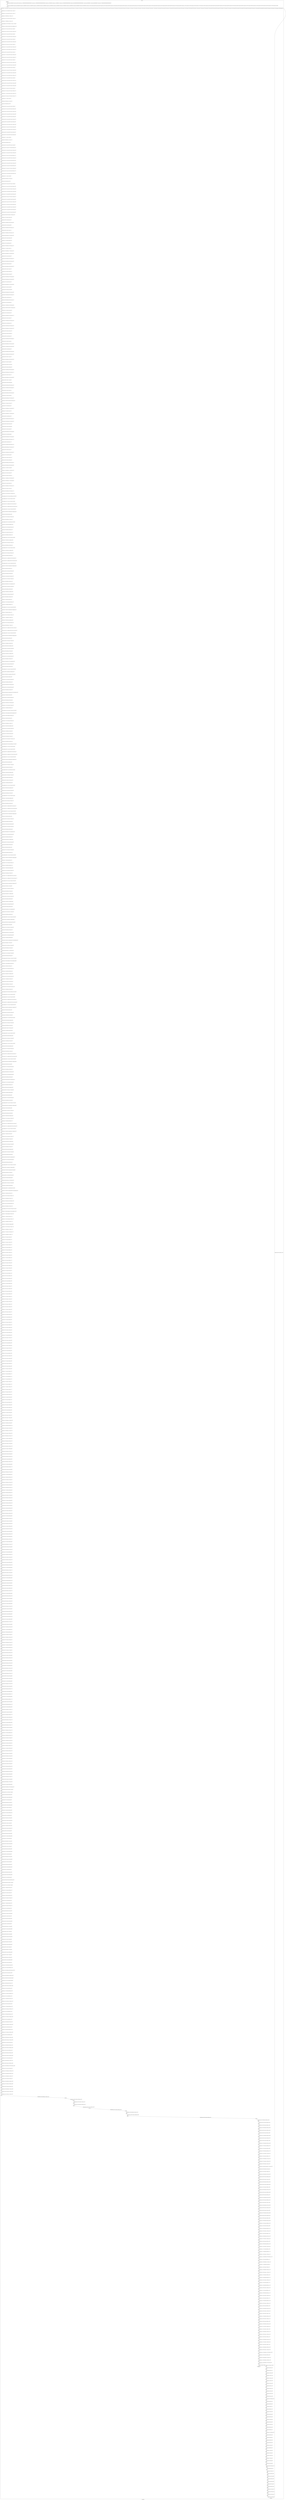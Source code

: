 digraph G {
label="Btor2XCFA";
subgraph cluster_0 {
label="main";
main_init[];
l1[];
l3[];
l4[];
l5[];
l6[];
l7[];
l8[];
l9[];
l10[];
l11[];
l12[];
l13[];
l14[];
l15[];
l16[];
l17[];
l18[];
l19[];
l20[];
l21[];
l22[];
l23[];
l24[];
l25[];
l26[];
l27[];
l28[];
l29[];
l30[];
l31[];
l32[];
l33[];
l34[];
l35[];
l36[];
l37[];
l38[];
l39[];
l40[];
l41[];
l42[];
l43[];
l44[];
l45[];
l46[];
l47[];
l48[];
l49[];
l50[];
l51[];
l52[];
l53[];
l54[];
l55[];
l56[];
l57[];
l58[];
l59[];
l60[];
l61[];
l62[];
l63[];
l64[];
l65[];
l66[];
l67[];
l68[];
l69[];
l70[];
l71[];
l72[];
l73[];
l74[];
l75[];
l76[];
l77[];
l78[];
l79[];
l80[];
l81[];
l82[];
l83[];
l84[];
l85[];
l86[];
l87[];
l88[];
l89[];
l90[];
l91[];
l92[];
l93[];
l94[];
l95[];
l96[];
l97[];
l98[];
l99[];
l100[];
l101[];
l102[];
l103[];
l104[];
l105[];
l106[];
l107[];
l108[];
l109[];
l110[];
l111[];
l112[];
l113[];
l114[];
l115[];
l116[];
l117[];
l118[];
l119[];
l120[];
l121[];
l122[];
l123[];
l124[];
l125[];
l126[];
l127[];
l128[];
l129[];
l130[];
l131[];
l132[];
l133[];
l134[];
l135[];
l136[];
l137[];
l138[];
l139[];
l140[];
l141[];
l142[];
l143[];
l144[];
l145[];
l146[];
l147[];
l148[];
l149[];
l150[];
l151[];
l152[];
l153[];
l154[];
l155[];
l156[];
l157[];
l158[];
l159[];
l160[];
l161[];
l162[];
l163[];
l164[];
l165[];
l166[];
l167[];
l168[];
l169[];
l170[];
l171[];
l172[];
l173[];
l174[];
l175[];
l176[];
l177[];
l178[];
l179[];
l180[];
l181[];
l182[];
l183[];
l184[];
l185[];
l186[];
l187[];
l188[];
l189[];
l190[];
l191[];
l192[];
l193[];
l194[];
l195[];
l196[];
l197[];
l198[];
l199[];
l200[];
l201[];
l202[];
l203[];
l204[];
l205[];
l206[];
l207[];
l208[];
l209[];
l210[];
l211[];
l212[];
l213[];
l214[];
l215[];
l216[];
l217[];
l218[];
l219[];
l220[];
l221[];
l222[];
l223[];
l224[];
l225[];
l226[];
l227[];
l228[];
l229[];
l230[];
l231[];
l232[];
l233[];
l234[];
l235[];
l236[];
l237[];
l238[];
l239[];
l240[];
l241[];
l242[];
l243[];
l244[];
l245[];
l246[];
l247[];
l248[];
l249[];
l250[];
l251[];
l252[];
l253[];
l254[];
l255[];
l256[];
l257[];
l258[];
l259[];
l260[];
l261[];
l262[];
l263[];
l264[];
l265[];
l266[];
l267[];
l268[];
l269[];
l270[];
l271[];
l272[];
l273[];
l274[];
l275[];
l276[];
l277[];
l278[];
l279[];
l280[];
l281[];
l282[];
l283[];
l284[];
l285[];
l286[];
l287[];
l288[];
l289[];
l290[];
l291[];
l292[];
l293[];
l294[];
l295[];
l296[];
l297[];
l298[];
l299[];
l300[];
l301[];
l302[];
l303[];
l304[];
l305[];
l306[];
l307[];
l308[];
l309[];
l310[];
l311[];
l312[];
l313[];
l314[];
l315[];
l316[];
l317[];
l318[];
l319[];
l320[];
l321[];
l322[];
l323[];
l324[];
l325[];
l326[];
l327[];
l328[];
l329[];
l330[];
l331[];
l332[];
l333[];
l334[];
l335[];
l336[];
l337[];
l338[];
l339[];
l340[];
l341[];
l342[];
l343[];
l344[];
l345[];
l346[];
l347[];
l348[];
l349[];
l350[];
l351[];
l352[];
l353[];
l354[];
l355[];
l356[];
l357[];
l358[];
l359[];
l360[];
l361[];
l362[];
l363[];
l364[];
l365[];
l366[];
l367[];
l368[];
l369[];
l370[];
l371[];
l372[];
l373[];
l374[];
l375[];
l376[];
l377[];
l378[];
l379[];
l380[];
l381[];
l382[];
l383[];
l384[];
l385[];
l386[];
l387[];
l388[];
l389[];
l390[];
l391[];
l392[];
l393[];
l394[];
l395[];
l396[];
l397[];
l398[];
l399[];
l400[];
l401[];
l402[];
l403[];
l404[];
l405[];
l406[];
l407[];
l408[];
l409[];
l410[];
l411[];
l412[];
l413[];
l414[];
l415[];
l416[];
l417[];
l418[];
l419[];
l420[];
l421[];
l422[];
l423[];
l424[];
l425[];
l426[];
l427[];
l428[];
l429[];
l430[];
l431[];
l432[];
l433[];
l434[];
l435[];
l436[];
l437[];
l438[];
l439[];
l440[];
l441[];
l442[];
l443[];
l444[];
l445[];
l446[];
l447[];
l448[];
l449[];
l450[];
l451[];
l452[];
l453[];
l454[];
l455[];
l456[];
l457[];
l458[];
l459[];
l460[];
l461[];
l462[];
l463[];
l464[];
l465[];
l466[];
l467[];
l468[];
l469[];
l470[];
l471[];
l472[];
l473[];
l474[];
l475[];
l476[];
l477[];
l478[];
l479[];
l480[];
l481[];
l482[];
l483[];
l484[];
l485[];
l486[];
l487[];
l488[];
l489[];
l490[];
l491[];
l492[];
l493[];
l494[];
l495[];
l496[];
l497[];
l498[];
l499[];
l500[];
l501[];
l502[];
l503[];
l504[];
l505[];
l506[];
l507[];
l508[];
l509[];
l510[];
l511[];
l512[];
l513[];
l514[];
l515[];
l516[];
l517[];
l518[];
l519[];
l520[];
l521[];
l522[];
l523[];
l524[];
l525[];
l526[];
l527[];
l528[];
l529[];
l530[];
l531[];
l532[];
l533[];
l534[];
l535[];
l536[];
l537[];
l538[];
l539[];
l540[];
l541[];
l542[];
l543[];
l544[];
l545[];
l546[];
l547[];
l548[];
l549[];
l550[];
l551[];
l552[];
l553[];
l554[];
l555[];
l556[];
l557[];
l558[];
l559[];
l560[];
l561[];
l562[];
l563[];
l564[];
l565[];
l566[];
l567[];
l568[];
l569[];
l570[];
l571[];
l572[];
l573[];
l574[];
l575[];
l576[];
l577[];
l578[];
l579[];
l580[];
l581[];
l582[];
l583[];
l584[];
l585[];
l586[];
l587[];
l588[];
l589[];
l590[];
l591[];
l592[];
l593[];
l594[];
l595[];
l596[];
l597[];
l598[];
l599[];
l600[];
l601[];
l602[];
l603[];
l604[];
l605[];
l606[];
l607[];
l608[];
l609[];
l610[];
l611[];
l612[];
l613[];
l614[];
l615[];
l616[];
l617[];
l618[];
l619[];
l620[];
l621[];
l622[];
l623[];
l624[];
l625[];
l626[];
l627[];
l628[];
l629[];
l630[];
l631[];
l632[];
l633[];
l634[];
l635[];
l636[];
l637[];
l638[];
l639[];
l640[];
l641[];
l642[];
l643[];
l644[];
l645[];
l646[];
l647[];
l648[];
l649[];
l650[];
l651[];
l652[];
l653[];
l654[];
l655[];
l656[];
l657[];
l658[];
l659[];
l660[];
l661[];
l662[];
l663[];
l664[];
l665[];
l666[];
l667[];
l668[];
l669[];
l670[];
l671[];
l672[];
l673[];
l674[];
l675[];
l676[];
l677[];
l678[];
l679[];
l680[];
l681[];
l682[];
l683[];
l684[];
l685[];
l686[];
l687[];
l688[];
l689[];
l690[];
l691[];
l692[];
l693[];
l694[];
l695[];
l696[];
l697[];
l698[];
l699[];
l700[];
l701[];
l702[];
l703[];
l704[];
l705[];
l706[];
l707[];
l708[];
l709[];
l710[];
l711[];
l712[];
l713[];
l714[];
l715[];
l716[];
l717[];
l718[];
l719[];
l720[];
l721[];
l722[];
l723[];
l724[];
l725[];
l726[];
l727[];
l728[];
l729[];
l730[];
l731[];
l732[];
l733[];
l734[];
l735[];
l736[];
l737[];
l738[];
l739[];
l740[];
l741[];
l742[];
l743[];
l744[];
l745[];
l746[];
l747[];
l748[];
l749[];
l750[];
l751[];
l752[];
l753[];
l754[];
l755[];
l756[];
l757[];
l758[];
l759[];
l760[];
l761[];
l762[];
l763[];
l764[];
l765[];
l766[];
l767[];
l768[];
l769[];
l770[];
l771[];
l772[];
l773[];
l774[];
l775[];
l776[];
l777[];
l778[];
l779[];
l780[];
l781[];
l782[];
l783[];
l784[];
l785[];
l786[];
l787[];
l788[];
l789[];
l790[];
l791[];
l792[];
l793[];
l794[];
l795[];
l796[];
l797[];
l798[];
l799[];
l800[];
l801[];
l802[];
l803[];
l804[];
l805[];
l806[];
l807[];
l808[];
l809[];
l810[];
l811[];
l812[];
l813[];
l814[];
l815[];
l816[];
l817[];
l818[];
l819[];
l820[];
l821[];
l822[];
l823[];
l824[];
l825[];
l826[];
l827[];
l828[];
l829[];
l830[];
l831[];
l832[];
l833[];
l834[];
l835[];
l836[];
l837[];
l838[];
l839[];
l840[];
l841[];
l842[];
l843[];
l844[];
l845[];
l846[];
l847[];
l848[];
l849[];
l850[];
l851[];
l852[];
l853[];
l854[];
l855[];
l856[];
l857[];
l858[];
l859[];
l860[];
l861[];
l862[];
l863[];
l864[];
l865[];
l866[];
l867[];
l868[];
l869[];
l870[];
l871[];
l872[];
l873[];
l874[];
l875[];
l876[];
l877[];
l878[];
l879[];
l880[];
l881[];
l882[];
l883[];
l884[];
l885[];
l886[];
l887[];
l888[];
l889[];
l890[];
l891[];
l892[];
l893[];
l894[];
l895[];
l896[];
l897[];
l898[];
l899[];
l900[];
l901[];
l902[];
l903[];
l904[];
l905[];
l906[];
l907[];
l908[];
l909[];
l910[];
l911[];
l912[];
l913[];
l914[];
l915[];
l916[];
main_error[];
l917[];
l918[];
l919[];
l920[];
l921[];
l922[];
l923[];
l924[];
l925[];
l926[];
l927[];
l928[];
l929[];
l930[];
l931[];
l932[];
l933[];
l934[];
l935[];
l936[];
l937[];
l938[];
l939[];
l940[];
l941[];
l942[];
l943[];
l944[];
l945[];
l946[];
l947[];
l948[];
l949[];
l950[];
l951[];
l952[];
l953[];
l954[];
l955[];
l956[];
l957[];
l958[];
l959[];
l960[];
l961[];
l962[];
l963[];
l964[];
l965[];
l966[];
l967[];
l968[];
main_init -> l1 [label="[(assign const_5 #b00000000),(assign const_30 #b0),(assign const_111 #b00000000000000000000000000000001),(assign const_112 #b00000000000000000000000000000000),(assign const_122 #b00000000),(assign const_124 #b00000001),(assign const_181 #b000000000000000000000000),(assign const_428 #b00000000000000000000000000000011),(assign const_439 #b00000011),(assign const_698 #b00000010),(assign const_707 #b00000000000000000000000000000010)] "];
l3 -> l4 [label="[(havoc input_121),(havoc input_123),(havoc input_128),(havoc input_129),(havoc input_133),(havoc input_134),(havoc input_138),(havoc input_139),(havoc input_144),(havoc input_145),(havoc input_150),(havoc input_151),(havoc input_156),(havoc input_157),(havoc input_158),(havoc input_164),(havoc input_165),(havoc input_166),(havoc input_172),(havoc input_173),(havoc input_174),(havoc input_180),(havoc input_185),(havoc input_186),(havoc input_187),(havoc input_188),(havoc input_189),(havoc input_190),(havoc input_191),(havoc input_192),(havoc input_206),(havoc input_210),(havoc input_211),(havoc input_212),(havoc input_213),(havoc input_214),(havoc input_215),(havoc input_216),(havoc input_217),(havoc input_231),(havoc input_235),(havoc input_236),(havoc input_237),(havoc input_238),(havoc input_239),(havoc input_240),(havoc input_241),(havoc input_242),(havoc input_260),(havoc input_270),(havoc input_274),(havoc input_278),(havoc input_287),(havoc input_293),(havoc input_298),(havoc input_307),(havoc input_317),(havoc input_327),(havoc input_331),(havoc input_335),(havoc input_344),(havoc input_350),(havoc input_355),(havoc input_364),(havoc input_374),(havoc input_384),(havoc input_388),(havoc input_392),(havoc input_401),(havoc input_407),(havoc input_412),(havoc input_421)] "];
l4 -> l5 [label="[(assign ternary_113 (ite (= state_55 #b1) const_111 const_112))] "];
l5 -> l6 [label="[(assign ternary_114 (ite (= state_81 #b1) const_111 const_112))] "];
l6 -> l7 [label="[(assign binary_115 (bvadd ternary_113 ternary_114))] "];
l7 -> l8 [label="[(assign ternary_116 (ite (= state_107 #b1) const_111 const_112))] "];
l8 -> l9 [label="[(assign binary_117 (bvadd binary_115 ternary_116))] "];
l9 -> l10 [label="[(assign comparison_118 (ite (bvule binary_117 const_111) #b1 #b0))] "];
l10 -> l11 [label="[(assign binary_119 (bvand (bvnot state_109) (bvnot comparison_118)))] "];
l11 -> l12 [label="[(assign ternary_125 (ite (= input_123 #b1) const_124 state_6))] "];
l12 -> l13 [label="[(assign ternary_126 (ite (= input_121 #b1) const_122 ternary_125))] "];
l13 -> l14 [label="[(assign ternary_130 (ite (= input_129 #b1) const_124 state_8))] "];
l14 -> l15 [label="[(assign ternary_131 (ite (= input_128 #b1) const_122 ternary_130))] "];
l15 -> l16 [label="[(assign ternary_135 (ite (= input_134 #b1) const_124 state_10))] "];
l16 -> l17 [label="[(assign ternary_136 (ite (= input_133 #b1) const_122 ternary_135))] "];
l17 -> l18 [label="[(assign ternary_140 (ite (= input_121 #b1) const_124 state_12))] "];
l18 -> l19 [label="[(assign ternary_141 (ite (= input_139 #b1) const_122 ternary_140))] "];
l19 -> l20 [label="[(assign ternary_142 (ite (= input_138 #b1) const_122 ternary_141))] "];
l20 -> l21 [label="[(assign ternary_146 (ite (= input_128 #b1) const_124 state_14))] "];
l21 -> l22 [label="[(assign ternary_147 (ite (= input_145 #b1) const_122 ternary_146))] "];
l22 -> l23 [label="[(assign ternary_148 (ite (= input_144 #b1) const_122 ternary_147))] "];
l23 -> l24 [label="[(assign ternary_152 (ite (= input_133 #b1) const_124 state_16))] "];
l24 -> l25 [label="[(assign ternary_153 (ite (= input_151 #b1) const_122 ternary_152))] "];
l25 -> l26 [label="[(assign ternary_154 (ite (= input_150 #b1) const_122 ternary_153))] "];
l26 -> l27 [label="[(assign ternary_159 (ite (= input_158 #b1) const_124 state_18))] "];
l27 -> l28 [label="[(assign ternary_160 (ite (= input_157 #b1) const_122 ternary_159))] "];
l28 -> l29 [label="[(assign ternary_161 (ite (= input_138 #b1) const_124 ternary_160))] "];
l29 -> l30 [label="[(assign ternary_162 (ite (= input_156 #b1) const_122 ternary_161))] "];
l30 -> l31 [label="[(assign ternary_167 (ite (= input_166 #b1) const_124 state_20))] "];
l31 -> l32 [label="[(assign ternary_168 (ite (= input_165 #b1) const_122 ternary_167))] "];
l32 -> l33 [label="[(assign ternary_169 (ite (= input_144 #b1) const_124 ternary_168))] "];
l33 -> l34 [label="[(assign ternary_170 (ite (= input_164 #b1) const_122 ternary_169))] "];
l34 -> l35 [label="[(assign ternary_175 (ite (= input_174 #b1) const_124 state_22))] "];
l35 -> l36 [label="[(assign ternary_176 (ite (= input_173 #b1) const_122 ternary_175))] "];
l36 -> l37 [label="[(assign ternary_177 (ite (= input_150 #b1) const_124 ternary_176))] "];
l37 -> l38 [label="[(assign ternary_178 (ite (= input_172 #b1) const_122 ternary_177))] "];
l38 -> l39 [label="[(assign binary_182 (++ const_181 state_24))] "];
l39 -> l40 [label="[(assign binary_183 (bvadd const_111 binary_182))] "];
l40 -> l41 [label="[(assign slice_184 (extract binary_183 0 8))] "];
l41 -> l42 [label="[(assign ternary_193 (ite (= input_123 #b1) const_122 state_24))] "];
l42 -> l43 [label="[(assign ternary_194 (ite (= input_192 #b1) slice_184 ternary_193))] "];
l43 -> l44 [label="[(assign ternary_195 (ite (= input_191 #b1) const_122 ternary_194))] "];
l44 -> l45 [label="[(assign ternary_196 (ite (= input_190 #b1) const_122 ternary_195))] "];
l45 -> l46 [label="[(assign ternary_197 (ite (= input_189 #b1) slice_184 ternary_196))] "];
l46 -> l47 [label="[(assign ternary_198 (ite (= input_158 #b1) const_122 ternary_197))] "];
l47 -> l48 [label="[(assign ternary_199 (ite (= input_188 #b1) slice_184 ternary_198))] "];
l48 -> l49 [label="[(assign ternary_200 (ite (= input_139 #b1) const_122 ternary_199))] "];
l49 -> l50 [label="[(assign ternary_201 (ite (= input_187 #b1) slice_184 ternary_200))] "];
l50 -> l51 [label="[(assign ternary_202 (ite (= input_186 #b1) const_122 ternary_201))] "];
l51 -> l52 [label="[(assign ternary_203 (ite (= input_185 #b1) slice_184 ternary_202))] "];
l52 -> l53 [label="[(assign ternary_204 (ite (= input_180 #b1) slice_184 ternary_203))] "];
l53 -> l54 [label="[(assign binary_207 (++ const_181 state_26))] "];
l54 -> l55 [label="[(assign binary_208 (bvadd const_111 binary_207))] "];
l55 -> l56 [label="[(assign slice_209 (extract binary_208 0 8))] "];
l56 -> l57 [label="[(assign ternary_218 (ite (= input_129 #b1) const_122 state_26))] "];
l57 -> l58 [label="[(assign ternary_219 (ite (= input_217 #b1) slice_209 ternary_218))] "];
l58 -> l59 [label="[(assign ternary_220 (ite (= input_216 #b1) const_122 ternary_219))] "];
l59 -> l60 [label="[(assign ternary_221 (ite (= input_215 #b1) const_122 ternary_220))] "];
l60 -> l61 [label="[(assign ternary_222 (ite (= input_214 #b1) slice_209 ternary_221))] "];
l61 -> l62 [label="[(assign ternary_223 (ite (= input_166 #b1) const_122 ternary_222))] "];
l62 -> l63 [label="[(assign ternary_224 (ite (= input_213 #b1) slice_209 ternary_223))] "];
l63 -> l64 [label="[(assign ternary_225 (ite (= input_145 #b1) const_122 ternary_224))] "];
l64 -> l65 [label="[(assign ternary_226 (ite (= input_212 #b1) slice_209 ternary_225))] "];
l65 -> l66 [label="[(assign ternary_227 (ite (= input_211 #b1) const_122 ternary_226))] "];
l66 -> l67 [label="[(assign ternary_228 (ite (= input_210 #b1) slice_209 ternary_227))] "];
l67 -> l68 [label="[(assign ternary_229 (ite (= input_206 #b1) slice_209 ternary_228))] "];
l68 -> l69 [label="[(assign binary_232 (++ const_181 state_28))] "];
l69 -> l70 [label="[(assign binary_233 (bvadd const_111 binary_232))] "];
l70 -> l71 [label="[(assign slice_234 (extract binary_233 0 8))] "];
l71 -> l72 [label="[(assign ternary_243 (ite (= input_134 #b1) const_122 state_28))] "];
l72 -> l73 [label="[(assign ternary_244 (ite (= input_242 #b1) slice_234 ternary_243))] "];
l73 -> l74 [label="[(assign ternary_245 (ite (= input_241 #b1) const_122 ternary_244))] "];
l74 -> l75 [label="[(assign ternary_246 (ite (= input_240 #b1) const_122 ternary_245))] "];
l75 -> l76 [label="[(assign ternary_247 (ite (= input_239 #b1) slice_234 ternary_246))] "];
l76 -> l77 [label="[(assign ternary_248 (ite (= input_174 #b1) const_122 ternary_247))] "];
l77 -> l78 [label="[(assign ternary_249 (ite (= input_238 #b1) slice_234 ternary_248))] "];
l78 -> l79 [label="[(assign ternary_250 (ite (= input_151 #b1) const_122 ternary_249))] "];
l79 -> l80 [label="[(assign ternary_251 (ite (= input_237 #b1) slice_234 ternary_250))] "];
l80 -> l81 [label="[(assign ternary_252 (ite (= input_236 #b1) const_122 ternary_251))] "];
l81 -> l82 [label="[(assign ternary_253 (ite (= input_235 #b1) slice_234 ternary_252))] "];
l82 -> l83 [label="[(assign ternary_254 (ite (= input_231 #b1) slice_234 ternary_253))] "];
l83 -> l84 [label="[(assign binary_256 (bvand (bvnot state_31) (bvnot input_123)))] "];
l84 -> l85 [label="[(assign binary_257 (bvor binary_256 input_156))] "];
l85 -> l86 [label="[(assign binary_259 (bvor state_33 input_123))] "];
l86 -> l87 [label="[(assign binary_261 (bvand binary_259 (bvnot input_260)))] "];
l87 -> l88 [label="[(assign binary_263 (bvor state_35 input_260))] "];
l88 -> l89 [label="[(assign binary_264 (bvand binary_263 (bvnot input_121)))] "];
l89 -> l90 [label="[(assign binary_266 (bvor state_37 input_121))] "];
l90 -> l91 [label="[(assign binary_267 (bvand binary_266 (bvnot input_191)))] "];
l91 -> l92 [label="[(assign binary_268 (bvand binary_267 (bvnot input_190)))] "];
l92 -> l93 [label="[(assign binary_269 (bvor binary_268 input_138))] "];
l93 -> l94 [label="[(assign binary_271 (bvor binary_269 input_270))] "];
l94 -> l95 [label="[(assign binary_273 (bvor state_39 input_190))] "];
l95 -> l96 [label="[(assign binary_275 (bvand binary_273 (bvnot input_274)))] "];
l96 -> l97 [label="[(assign binary_277 (bvor state_41 input_274))] "];
l97 -> l98 [label="[(assign binary_279 (bvand binary_277 (bvnot input_278)))] "];
l98 -> l99 [label="[(assign binary_280 (bvand binary_279 (bvnot input_158)))] "];
l99 -> l100 [label="[(assign binary_282 (bvor state_43 input_158))] "];
l100 -> l101 [label="[(assign binary_283 (bvand binary_282 (bvnot input_157)))] "];
l101 -> l102 [label="[(assign binary_284 (bvand binary_283 (bvnot input_139)))] "];
l102 -> l103 [label="[(assign binary_286 (bvor state_45 input_139))] "];
l103 -> l104 [label="[(assign binary_288 (bvand binary_286 (bvnot input_287)))] "];
l104 -> l105 [label="[(assign binary_290 (bvor state_47 input_278))] "];
l105 -> l106 [label="[(assign binary_291 (bvor binary_290 input_157))] "];
l106 -> l107 [label="[(assign binary_292 (bvor binary_291 input_287))] "];
l107 -> l108 [label="[(assign binary_294 (bvand binary_292 (bvnot input_293)))] "];
l108 -> l109 [label="[(assign binary_295 (bvand binary_294 (bvnot input_186)))] "];
l109 -> l110 [label="[(assign binary_297 (bvor state_49 input_186))] "];
l110 -> l111 [label="[(assign binary_299 (bvand binary_297 (bvnot input_298)))] "];
l111 -> l112 [label="[(assign binary_301 (bvor state_51 input_293))] "];
l112 -> l113 [label="[(assign binary_302 (bvor binary_301 input_298))] "];
l113 -> l114 [label="[(assign binary_303 (bvand binary_302 (bvnot input_138)))] "];
l114 -> l115 [label="[(assign binary_304 (bvand binary_303 (bvnot input_270)))] "];
l115 -> l116 [label="[(assign binary_306 (bvor state_53 input_191))] "];
l116 -> l117 [label="[(assign binary_308 (bvand binary_306 (bvnot input_307)))] "];
l117 -> l118 [label="[(assign binary_310 (bvor state_55 input_307))] "];
l118 -> l119 [label="[(assign binary_311 (bvand binary_310 (bvnot input_156)))] "];
l119 -> l120 [label="[(assign binary_313 (bvand (bvnot state_57) (bvnot input_129)))] "];
l120 -> l121 [label="[(assign binary_314 (bvor binary_313 input_164))] "];
l121 -> l122 [label="[(assign binary_316 (bvor state_59 input_129))] "];
l122 -> l123 [label="[(assign binary_318 (bvand binary_316 (bvnot input_317)))] "];
l123 -> l124 [label="[(assign binary_320 (bvor state_61 input_317))] "];
l124 -> l125 [label="[(assign binary_321 (bvand binary_320 (bvnot input_128)))] "];
l125 -> l126 [label="[(assign binary_323 (bvor state_63 input_128))] "];
l126 -> l127 [label="[(assign binary_324 (bvand binary_323 (bvnot input_216)))] "];
l127 -> l128 [label="[(assign binary_325 (bvand binary_324 (bvnot input_215)))] "];
l128 -> l129 [label="[(assign binary_326 (bvor binary_325 input_144))] "];
l129 -> l130 [label="[(assign binary_328 (bvor binary_326 input_327))] "];
l130 -> l131 [label="[(assign binary_330 (bvor state_65 input_215))] "];
l131 -> l132 [label="[(assign binary_332 (bvand binary_330 (bvnot input_331)))] "];
l132 -> l133 [label="[(assign binary_334 (bvor state_67 input_331))] "];
l133 -> l134 [label="[(assign binary_336 (bvand binary_334 (bvnot input_335)))] "];
l134 -> l135 [label="[(assign binary_337 (bvand binary_336 (bvnot input_166)))] "];
l135 -> l136 [label="[(assign binary_339 (bvor state_69 input_166))] "];
l136 -> l137 [label="[(assign binary_340 (bvand binary_339 (bvnot input_165)))] "];
l137 -> l138 [label="[(assign binary_341 (bvand binary_340 (bvnot input_145)))] "];
l138 -> l139 [label="[(assign binary_343 (bvor state_71 input_145))] "];
l139 -> l140 [label="[(assign binary_345 (bvand binary_343 (bvnot input_344)))] "];
l140 -> l141 [label="[(assign binary_347 (bvor state_73 input_335))] "];
l141 -> l142 [label="[(assign binary_348 (bvor binary_347 input_165))] "];
l142 -> l143 [label="[(assign binary_349 (bvor binary_348 input_344))] "];
l143 -> l144 [label="[(assign binary_351 (bvand binary_349 (bvnot input_350)))] "];
l144 -> l145 [label="[(assign binary_352 (bvand binary_351 (bvnot input_211)))] "];
l145 -> l146 [label="[(assign binary_354 (bvor state_75 input_211))] "];
l146 -> l147 [label="[(assign binary_356 (bvand binary_354 (bvnot input_355)))] "];
l147 -> l148 [label="[(assign binary_358 (bvor state_77 input_350))] "];
l148 -> l149 [label="[(assign binary_359 (bvor binary_358 input_355))] "];
l149 -> l150 [label="[(assign binary_360 (bvand binary_359 (bvnot input_144)))] "];
l150 -> l151 [label="[(assign binary_361 (bvand binary_360 (bvnot input_327)))] "];
l151 -> l152 [label="[(assign binary_363 (bvor state_79 input_216))] "];
l152 -> l153 [label="[(assign binary_365 (bvand binary_363 (bvnot input_364)))] "];
l153 -> l154 [label="[(assign binary_367 (bvor state_81 input_364))] "];
l154 -> l155 [label="[(assign binary_368 (bvand binary_367 (bvnot input_164)))] "];
l155 -> l156 [label="[(assign binary_370 (bvand (bvnot state_83) (bvnot input_134)))] "];
l156 -> l157 [label="[(assign binary_371 (bvor binary_370 input_172))] "];
l157 -> l158 [label="[(assign binary_373 (bvor state_85 input_134))] "];
l158 -> l159 [label="[(assign binary_375 (bvand binary_373 (bvnot input_374)))] "];
l159 -> l160 [label="[(assign binary_377 (bvor state_87 input_374))] "];
l160 -> l161 [label="[(assign binary_378 (bvand binary_377 (bvnot input_133)))] "];
l161 -> l162 [label="[(assign binary_380 (bvor state_89 input_133))] "];
l162 -> l163 [label="[(assign binary_381 (bvand binary_380 (bvnot input_241)))] "];
l163 -> l164 [label="[(assign binary_382 (bvand binary_381 (bvnot input_240)))] "];
l164 -> l165 [label="[(assign binary_383 (bvor binary_382 input_150))] "];
l165 -> l166 [label="[(assign binary_385 (bvor binary_383 input_384))] "];
l166 -> l167 [label="[(assign binary_387 (bvor state_91 input_240))] "];
l167 -> l168 [label="[(assign binary_389 (bvand binary_387 (bvnot input_388)))] "];
l168 -> l169 [label="[(assign binary_391 (bvor state_93 input_388))] "];
l169 -> l170 [label="[(assign binary_393 (bvand binary_391 (bvnot input_392)))] "];
l170 -> l171 [label="[(assign binary_394 (bvand binary_393 (bvnot input_174)))] "];
l171 -> l172 [label="[(assign binary_396 (bvor state_95 input_174))] "];
l172 -> l173 [label="[(assign binary_397 (bvand binary_396 (bvnot input_173)))] "];
l173 -> l174 [label="[(assign binary_398 (bvand binary_397 (bvnot input_151)))] "];
l174 -> l175 [label="[(assign binary_400 (bvor state_97 input_151))] "];
l175 -> l176 [label="[(assign binary_402 (bvand binary_400 (bvnot input_401)))] "];
l176 -> l177 [label="[(assign binary_404 (bvor state_99 input_392))] "];
l177 -> l178 [label="[(assign binary_405 (bvor binary_404 input_173))] "];
l178 -> l179 [label="[(assign binary_406 (bvor binary_405 input_401))] "];
l179 -> l180 [label="[(assign binary_408 (bvand binary_406 (bvnot input_407)))] "];
l180 -> l181 [label="[(assign binary_409 (bvand binary_408 (bvnot input_236)))] "];
l181 -> l182 [label="[(assign binary_411 (bvor state_101 input_236))] "];
l182 -> l183 [label="[(assign binary_413 (bvand binary_411 (bvnot input_412)))] "];
l183 -> l184 [label="[(assign binary_415 (bvor state_103 input_407))] "];
l184 -> l185 [label="[(assign binary_416 (bvor binary_415 input_412))] "];
l185 -> l186 [label="[(assign binary_417 (bvand binary_416 (bvnot input_150)))] "];
l186 -> l187 [label="[(assign binary_418 (bvand binary_417 (bvnot input_384)))] "];
l187 -> l188 [label="[(assign binary_420 (bvor state_105 input_241))] "];
l188 -> l189 [label="[(assign binary_422 (bvand binary_420 (bvnot input_421)))] "];
l189 -> l190 [label="[(assign binary_424 (bvor state_107 input_421))] "];
l190 -> l191 [label="[(assign binary_425 (bvand binary_424 (bvnot input_172)))] "];
l191 -> l192 [label="[(assign binary_427 (bvor (bvnot state_31) (bvnot input_123)))] "];
l192 -> l193 [label="[(assign comparison_429 (ite (bvule const_428 binary_182) #b1 #b0))] "];
l193 -> l194 [label="[(assign comparison_430 (ite (= const_122 state_24) #b1 #b0))] "];
l194 -> l195 [label="[(assign comparison_431 (ite (= const_124 state_24) #b1 #b0))] "];
l195 -> l196 [label="[(assign ternary_432 (ite (= comparison_431 #b1) state_20 state_22))] "];
l196 -> l197 [label="[(assign ternary_433 (ite (= comparison_430 #b1) state_18 ternary_432))] "];
l197 -> l198 [label="[(assign comparison_434 (ite (= const_122 ternary_433) #b1 #b0))] "];
l198 -> l199 [label="[(assign binary_435 (bvand (bvnot comparison_429) comparison_434))] "];
l199 -> l200 [label="[(assign binary_436 (bvand state_33 binary_435))] "];
l200 -> l201 [label="[(assign binary_437 (bvor (bvnot input_192) binary_436))] "];
l201 -> l202 [label="[(assign binary_438 (bvand binary_427 binary_437))] "];
l202 -> l203 [label="[(assign comparison_440 (ite (= const_439 state_24) #b1 #b0))] "];
l203 -> l204 [label="[(assign binary_441 (bvand state_33 comparison_440))] "];
l204 -> l205 [label="[(assign binary_442 (bvor (bvnot input_260) binary_441))] "];
l205 -> l206 [label="[(assign binary_443 (bvand binary_438 binary_442))] "];
l206 -> l207 [label="[(assign binary_444 (bvor state_35 (bvnot input_121)))] "];
l207 -> l208 [label="[(assign binary_445 (bvand binary_443 binary_444))] "];
l208 -> l209 [label="[(assign comparison_446 (ite (= const_124 state_18) #b1 #b0))] "];
l209 -> l210 [label="[(assign binary_447 (bvand state_37 comparison_446))] "];
l210 -> l211 [label="[(assign binary_448 (bvor (bvnot input_191) binary_447))] "];
l211 -> l212 [label="[(assign binary_449 (bvand binary_445 binary_448))] "];
l212 -> l213 [label="[(assign comparison_450 (ite (= const_122 state_18) #b1 #b0))] "];
l213 -> l214 [label="[(assign binary_451 (bvand state_37 comparison_450))] "];
l214 -> l215 [label="[(assign binary_452 (bvor (bvnot input_190) binary_451))] "];
l215 -> l216 [label="[(assign binary_453 (bvand binary_449 binary_452))] "];
l216 -> l217 [label="[(assign ternary_454 (ite (= comparison_431 #b1) state_8 state_10))] "];
l217 -> l218 [label="[(assign ternary_455 (ite (= comparison_430 #b1) state_6 ternary_454))] "];
l218 -> l219 [label="[(assign comparison_456 (ite (= const_122 ternary_455) #b1 #b0))] "];
l219 -> l220 [label="[(assign binary_457 (bvand (bvnot comparison_429) comparison_456))] "];
l220 -> l221 [label="[(assign binary_458 (bvand state_39 binary_457))] "];
l221 -> l222 [label="[(assign binary_459 (bvor (bvnot input_189) binary_458))] "];
l222 -> l223 [label="[(assign binary_460 (bvand binary_453 binary_459))] "];
l223 -> l224 [label="[(assign binary_461 (bvand state_39 (bvnot binary_457)))] "];
l224 -> l225 [label="[(assign binary_462 (bvor (bvnot input_274) binary_461))] "];
l225 -> l226 [label="[(assign binary_463 (bvand binary_460 binary_462))] "];
l226 -> l227 [label="[(assign binary_464 (bvand state_41 (bvnot comparison_429)))] "];
l227 -> l228 [label="[(assign binary_465 (bvor (bvnot input_278) binary_464))] "];
l228 -> l229 [label="[(assign binary_466 (bvand binary_463 binary_465))] "];
l229 -> l230 [label="[(assign binary_467 (bvand state_41 comparison_440))] "];
l230 -> l231 [label="[(assign binary_468 (bvor (bvnot input_158) binary_467))] "];
l231 -> l232 [label="[(assign binary_469 (bvand binary_466 binary_468))] "];
l232 -> l233 [label="[(assign binary_470 (bvand state_43 binary_457))] "];
l233 -> l234 [label="[(assign binary_471 (bvor (bvnot input_188) binary_470))] "];
l234 -> l235 [label="[(assign binary_472 (bvand binary_469 binary_471))] "];
l235 -> l236 [label="[(assign comparison_473 (ite (= const_124 ternary_455) #b1 #b0))] "];
l236 -> l237 [label="[(assign binary_474 (bvand (bvnot comparison_429) comparison_473))] "];
l237 -> l238 [label="[(assign binary_475 (bvand state_43 binary_474))] "];
l238 -> l239 [label="[(assign binary_476 (bvor (bvnot input_157) binary_475))] "];
l239 -> l240 [label="[(assign binary_477 (bvand binary_472 binary_476))] "];
l240 -> l241 [label="[(assign binary_478 (bvand state_43 comparison_440))] "];
l241 -> l242 [label="[(assign binary_479 (bvor (bvnot input_139) binary_478))] "];
l242 -> l243 [label="[(assign binary_480 (bvand binary_477 binary_479))] "];
l243 -> l244 [label="[(assign ternary_481 (ite (= comparison_431 #b1) state_14 state_16))] "];
l244 -> l245 [label="[(assign ternary_482 (ite (= comparison_430 #b1) state_12 ternary_481))] "];
l245 -> l246 [label="[(assign comparison_483 (ite (= const_122 ternary_482) #b1 #b0))] "];
l246 -> l247 [label="[(assign binary_484 (bvand (bvnot comparison_429) comparison_483))] "];
l247 -> l248 [label="[(assign binary_485 (bvand state_45 binary_484))] "];
l248 -> l249 [label="[(assign binary_486 (bvor (bvnot input_187) binary_485))] "];
l249 -> l250 [label="[(assign binary_487 (bvand binary_480 binary_486))] "];
l250 -> l251 [label="[(assign binary_488 (bvand state_45 comparison_440))] "];
l251 -> l252 [label="[(assign binary_489 (bvor (bvnot input_287) binary_488))] "];
l252 -> l253 [label="[(assign binary_490 (bvand binary_487 binary_489))] "];
l253 -> l254 [label="[(assign binary_491 (bvand state_47 comparison_440))] "];
l254 -> l255 [label="[(assign binary_492 (bvor (bvnot input_293) binary_491))] "];
l255 -> l256 [label="[(assign binary_493 (bvand binary_490 binary_492))] "];
l256 -> l257 [label="[(assign binary_494 (bvand state_47 (bvnot comparison_429)))] "];
l257 -> l258 [label="[(assign binary_495 (bvor (bvnot input_186) binary_494))] "];
l258 -> l259 [label="[(assign binary_496 (bvand binary_493 binary_495))] "];
l259 -> l260 [label="[(assign comparison_497 (ite (= const_124 ternary_482) #b1 #b0))] "];
l260 -> l261 [label="[(assign binary_498 (bvor comparison_434 comparison_497))] "];
l261 -> l262 [label="[(assign binary_499 (bvand (bvnot comparison_429) binary_498))] "];
l262 -> l263 [label="[(assign binary_500 (bvand state_49 binary_499))] "];
l263 -> l264 [label="[(assign binary_501 (bvor (bvnot input_185) binary_500))] "];
l264 -> l265 [label="[(assign binary_502 (bvand binary_496 binary_501))] "];
l265 -> l266 [label="[(assign binary_503 (bvand state_49 (bvnot binary_499)))] "];
l266 -> l267 [label="[(assign binary_504 (bvor (bvnot input_298) binary_503))] "];
l267 -> l268 [label="[(assign binary_505 (bvand binary_502 binary_504))] "];
l268 -> l269 [label="[(assign binary_506 (bvand (bvnot comparison_430) (bvnot comparison_429)))] "];
l269 -> l270 [label="[(assign binary_507 (bvand state_51 binary_506))] "];
l270 -> l271 [label="[(assign binary_508 (bvor (bvnot input_138) binary_507))] "];
l271 -> l272 [label="[(assign binary_509 (bvand binary_505 binary_508))] "];
l272 -> l273 [label="[(assign binary_510 (bvand state_51 (bvnot binary_506)))] "];
l273 -> l274 [label="[(assign binary_511 (bvor (bvnot input_270) binary_510))] "];
l274 -> l275 [label="[(assign binary_512 (bvand binary_509 binary_511))] "];
l275 -> l276 [label="[(assign comparison_513 (ite (bvule const_112 binary_182) #b1 #b0))] "];
l276 -> l277 [label="[(assign binary_514 (bvand comparison_483 (bvnot comparison_513)))] "];
l277 -> l278 [label="[(assign binary_515 (bvand comparison_434 binary_514))] "];
l278 -> l279 [label="[(assign binary_516 (bvand state_53 binary_515))] "];
l279 -> l280 [label="[(assign binary_517 (bvor (bvnot input_180) binary_516))] "];
l280 -> l281 [label="[(assign binary_518 (bvand binary_512 binary_517))] "];
l281 -> l282 [label="[(assign binary_519 (bvand state_53 comparison_430))] "];
l282 -> l283 [label="[(assign binary_520 (bvor (bvnot input_307) binary_519))] "];
l283 -> l284 [label="[(assign binary_521 (bvand binary_518 binary_520))] "];
l284 -> l285 [label="[(assign binary_522 (bvor state_55 (bvnot input_156)))] "];
l285 -> l286 [label="[(assign binary_523 (bvand binary_521 binary_522))] "];
l286 -> l287 [label="[(assign binary_524 (bvor (bvnot state_57) (bvnot input_129)))] "];
l287 -> l288 [label="[(assign binary_525 (bvand binary_523 binary_524))] "];
l288 -> l289 [label="[(assign comparison_526 (ite (bvule const_428 binary_207) #b1 #b0))] "];
l289 -> l290 [label="[(assign comparison_527 (ite (= const_122 state_26) #b1 #b0))] "];
l290 -> l291 [label="[(assign comparison_528 (ite (= const_124 state_26) #b1 #b0))] "];
l291 -> l292 [label="[(assign ternary_529 (ite (= comparison_528 #b1) state_20 state_22))] "];
l292 -> l293 [label="[(assign ternary_530 (ite (= comparison_527 #b1) state_18 ternary_529))] "];
l293 -> l294 [label="[(assign comparison_531 (ite (= const_122 ternary_530) #b1 #b0))] "];
l294 -> l295 [label="[(assign binary_532 (bvand (bvnot comparison_526) comparison_531))] "];
l295 -> l296 [label="[(assign binary_533 (bvand state_59 binary_532))] "];
l296 -> l297 [label="[(assign binary_534 (bvor (bvnot input_217) binary_533))] "];
l297 -> l298 [label="[(assign binary_535 (bvand binary_525 binary_534))] "];
l298 -> l299 [label="[(assign comparison_536 (ite (= const_439 state_26) #b1 #b0))] "];
l299 -> l300 [label="[(assign binary_537 (bvand state_59 comparison_536))] "];
l300 -> l301 [label="[(assign binary_538 (bvor (bvnot input_317) binary_537))] "];
l301 -> l302 [label="[(assign binary_539 (bvand binary_535 binary_538))] "];
l302 -> l303 [label="[(assign binary_540 (bvor state_61 (bvnot input_128)))] "];
l303 -> l304 [label="[(assign binary_541 (bvand binary_539 binary_540))] "];
l304 -> l305 [label="[(assign comparison_542 (ite (= const_124 state_20) #b1 #b0))] "];
l305 -> l306 [label="[(assign binary_543 (bvand state_63 comparison_542))] "];
l306 -> l307 [label="[(assign binary_544 (bvor (bvnot input_216) binary_543))] "];
l307 -> l308 [label="[(assign binary_545 (bvand binary_541 binary_544))] "];
l308 -> l309 [label="[(assign comparison_546 (ite (= const_122 state_20) #b1 #b0))] "];
l309 -> l310 [label="[(assign binary_547 (bvand state_63 comparison_546))] "];
l310 -> l311 [label="[(assign binary_548 (bvor (bvnot input_215) binary_547))] "];
l311 -> l312 [label="[(assign binary_549 (bvand binary_545 binary_548))] "];
l312 -> l313 [label="[(assign ternary_550 (ite (= comparison_528 #b1) state_8 state_10))] "];
l313 -> l314 [label="[(assign ternary_551 (ite (= comparison_527 #b1) state_6 ternary_550))] "];
l314 -> l315 [label="[(assign comparison_552 (ite (= const_122 ternary_551) #b1 #b0))] "];
l315 -> l316 [label="[(assign binary_553 (bvand (bvnot comparison_526) comparison_552))] "];
l316 -> l317 [label="[(assign binary_554 (bvand state_65 binary_553))] "];
l317 -> l318 [label="[(assign binary_555 (bvor (bvnot input_214) binary_554))] "];
l318 -> l319 [label="[(assign binary_556 (bvand binary_549 binary_555))] "];
l319 -> l320 [label="[(assign binary_557 (bvand state_65 (bvnot binary_553)))] "];
l320 -> l321 [label="[(assign binary_558 (bvor (bvnot input_331) binary_557))] "];
l321 -> l322 [label="[(assign binary_559 (bvand binary_556 binary_558))] "];
l322 -> l323 [label="[(assign binary_560 (bvand state_67 (bvnot comparison_526)))] "];
l323 -> l324 [label="[(assign binary_561 (bvor (bvnot input_335) binary_560))] "];
l324 -> l325 [label="[(assign binary_562 (bvand binary_559 binary_561))] "];
l325 -> l326 [label="[(assign binary_563 (bvand state_67 comparison_536))] "];
l326 -> l327 [label="[(assign binary_564 (bvor (bvnot input_166) binary_563))] "];
l327 -> l328 [label="[(assign binary_565 (bvand binary_562 binary_564))] "];
l328 -> l329 [label="[(assign binary_566 (bvand state_69 binary_553))] "];
l329 -> l330 [label="[(assign binary_567 (bvor (bvnot input_213) binary_566))] "];
l330 -> l331 [label="[(assign binary_568 (bvand binary_565 binary_567))] "];
l331 -> l332 [label="[(assign comparison_569 (ite (= const_124 ternary_551) #b1 #b0))] "];
l332 -> l333 [label="[(assign binary_570 (bvand (bvnot comparison_526) comparison_569))] "];
l333 -> l334 [label="[(assign binary_571 (bvand state_69 binary_570))] "];
l334 -> l335 [label="[(assign binary_572 (bvor (bvnot input_165) binary_571))] "];
l335 -> l336 [label="[(assign binary_573 (bvand binary_568 binary_572))] "];
l336 -> l337 [label="[(assign binary_574 (bvand state_69 comparison_536))] "];
l337 -> l338 [label="[(assign binary_575 (bvor (bvnot input_145) binary_574))] "];
l338 -> l339 [label="[(assign binary_576 (bvand binary_573 binary_575))] "];
l339 -> l340 [label="[(assign ternary_577 (ite (= comparison_528 #b1) state_14 state_16))] "];
l340 -> l341 [label="[(assign ternary_578 (ite (= comparison_527 #b1) state_12 ternary_577))] "];
l341 -> l342 [label="[(assign comparison_579 (ite (= const_122 ternary_578) #b1 #b0))] "];
l342 -> l343 [label="[(assign binary_580 (bvand (bvnot comparison_526) comparison_579))] "];
l343 -> l344 [label="[(assign binary_581 (bvand state_71 binary_580))] "];
l344 -> l345 [label="[(assign binary_582 (bvor (bvnot input_212) binary_581))] "];
l345 -> l346 [label="[(assign binary_583 (bvand binary_576 binary_582))] "];
l346 -> l347 [label="[(assign binary_584 (bvand state_71 comparison_536))] "];
l347 -> l348 [label="[(assign binary_585 (bvor (bvnot input_344) binary_584))] "];
l348 -> l349 [label="[(assign binary_586 (bvand binary_583 binary_585))] "];
l349 -> l350 [label="[(assign binary_587 (bvand state_73 comparison_536))] "];
l350 -> l351 [label="[(assign binary_588 (bvor (bvnot input_350) binary_587))] "];
l351 -> l352 [label="[(assign binary_589 (bvand binary_586 binary_588))] "];
l352 -> l353 [label="[(assign binary_590 (bvand state_73 (bvnot comparison_526)))] "];
l353 -> l354 [label="[(assign binary_591 (bvor (bvnot input_211) binary_590))] "];
l354 -> l355 [label="[(assign binary_592 (bvand binary_589 binary_591))] "];
l355 -> l356 [label="[(assign comparison_593 (ite (= const_124 ternary_578) #b1 #b0))] "];
l356 -> l357 [label="[(assign binary_594 (bvor comparison_531 comparison_593))] "];
l357 -> l358 [label="[(assign binary_595 (bvand (bvnot comparison_526) binary_594))] "];
l358 -> l359 [label="[(assign binary_596 (bvand state_75 binary_595))] "];
l359 -> l360 [label="[(assign binary_597 (bvor (bvnot input_210) binary_596))] "];
l360 -> l361 [label="[(assign binary_598 (bvand binary_592 binary_597))] "];
l361 -> l362 [label="[(assign binary_599 (bvand state_75 (bvnot binary_595)))] "];
l362 -> l363 [label="[(assign binary_600 (bvor (bvnot input_355) binary_599))] "];
l363 -> l364 [label="[(assign binary_601 (bvand binary_598 binary_600))] "];
l364 -> l365 [label="[(assign binary_602 (bvand (bvnot comparison_528) (bvnot comparison_526)))] "];
l365 -> l366 [label="[(assign binary_603 (bvand state_77 binary_602))] "];
l366 -> l367 [label="[(assign binary_604 (bvor (bvnot input_144) binary_603))] "];
l367 -> l368 [label="[(assign binary_605 (bvand binary_601 binary_604))] "];
l368 -> l369 [label="[(assign binary_606 (bvand state_77 (bvnot binary_602)))] "];
l369 -> l370 [label="[(assign binary_607 (bvor (bvnot input_327) binary_606))] "];
l370 -> l371 [label="[(assign binary_608 (bvand binary_605 binary_607))] "];
l371 -> l372 [label="[(assign comparison_609 (ite (bvule const_111 binary_207) #b1 #b0))] "];
l372 -> l373 [label="[(assign binary_610 (bvand comparison_579 (bvnot comparison_609)))] "];
l373 -> l374 [label="[(assign binary_611 (bvand comparison_531 binary_610))] "];
l374 -> l375 [label="[(assign binary_612 (bvand state_79 binary_611))] "];
l375 -> l376 [label="[(assign binary_613 (bvor (bvnot input_206) binary_612))] "];
l376 -> l377 [label="[(assign binary_614 (bvand binary_608 binary_613))] "];
l377 -> l378 [label="[(assign binary_615 (bvand state_79 comparison_528))] "];
l378 -> l379 [label="[(assign binary_616 (bvor (bvnot input_364) binary_615))] "];
l379 -> l380 [label="[(assign binary_617 (bvand binary_614 binary_616))] "];
l380 -> l381 [label="[(assign binary_618 (bvor state_81 (bvnot input_164)))] "];
l381 -> l382 [label="[(assign binary_619 (bvand binary_617 binary_618))] "];
l382 -> l383 [label="[(assign binary_620 (bvor (bvnot state_83) (bvnot input_134)))] "];
l383 -> l384 [label="[(assign binary_621 (bvand binary_619 binary_620))] "];
l384 -> l385 [label="[(assign comparison_622 (ite (bvule const_428 binary_232) #b1 #b0))] "];
l385 -> l386 [label="[(assign comparison_623 (ite (= const_122 state_28) #b1 #b0))] "];
l386 -> l387 [label="[(assign comparison_624 (ite (= const_124 state_28) #b1 #b0))] "];
l387 -> l388 [label="[(assign ternary_625 (ite (= comparison_624 #b1) state_20 state_22))] "];
l388 -> l389 [label="[(assign ternary_626 (ite (= comparison_623 #b1) state_18 ternary_625))] "];
l389 -> l390 [label="[(assign comparison_627 (ite (= const_122 ternary_626) #b1 #b0))] "];
l390 -> l391 [label="[(assign binary_628 (bvand (bvnot comparison_622) comparison_627))] "];
l391 -> l392 [label="[(assign binary_629 (bvand state_85 binary_628))] "];
l392 -> l393 [label="[(assign binary_630 (bvor (bvnot input_242) binary_629))] "];
l393 -> l394 [label="[(assign binary_631 (bvand binary_621 binary_630))] "];
l394 -> l395 [label="[(assign comparison_632 (ite (= const_439 state_28) #b1 #b0))] "];
l395 -> l396 [label="[(assign binary_633 (bvand state_85 comparison_632))] "];
l396 -> l397 [label="[(assign binary_634 (bvor (bvnot input_374) binary_633))] "];
l397 -> l398 [label="[(assign binary_635 (bvand binary_631 binary_634))] "];
l398 -> l399 [label="[(assign binary_636 (bvor state_87 (bvnot input_133)))] "];
l399 -> l400 [label="[(assign binary_637 (bvand binary_635 binary_636))] "];
l400 -> l401 [label="[(assign comparison_638 (ite (= const_124 state_22) #b1 #b0))] "];
l401 -> l402 [label="[(assign binary_639 (bvand state_89 comparison_638))] "];
l402 -> l403 [label="[(assign binary_640 (bvor (bvnot input_241) binary_639))] "];
l403 -> l404 [label="[(assign binary_641 (bvand binary_637 binary_640))] "];
l404 -> l405 [label="[(assign comparison_642 (ite (= const_122 state_22) #b1 #b0))] "];
l405 -> l406 [label="[(assign binary_643 (bvand state_89 comparison_642))] "];
l406 -> l407 [label="[(assign binary_644 (bvor (bvnot input_240) binary_643))] "];
l407 -> l408 [label="[(assign binary_645 (bvand binary_641 binary_644))] "];
l408 -> l409 [label="[(assign ternary_646 (ite (= comparison_624 #b1) state_8 state_10))] "];
l409 -> l410 [label="[(assign ternary_647 (ite (= comparison_623 #b1) state_6 ternary_646))] "];
l410 -> l411 [label="[(assign comparison_648 (ite (= const_122 ternary_647) #b1 #b0))] "];
l411 -> l412 [label="[(assign binary_649 (bvand (bvnot comparison_622) comparison_648))] "];
l412 -> l413 [label="[(assign binary_650 (bvand state_91 binary_649))] "];
l413 -> l414 [label="[(assign binary_651 (bvor (bvnot input_239) binary_650))] "];
l414 -> l415 [label="[(assign binary_652 (bvand binary_645 binary_651))] "];
l415 -> l416 [label="[(assign binary_653 (bvand state_91 (bvnot binary_649)))] "];
l416 -> l417 [label="[(assign binary_654 (bvor (bvnot input_388) binary_653))] "];
l417 -> l418 [label="[(assign binary_655 (bvand binary_652 binary_654))] "];
l418 -> l419 [label="[(assign binary_656 (bvand state_93 (bvnot comparison_622)))] "];
l419 -> l420 [label="[(assign binary_657 (bvor (bvnot input_392) binary_656))] "];
l420 -> l421 [label="[(assign binary_658 (bvand binary_655 binary_657))] "];
l421 -> l422 [label="[(assign binary_659 (bvand state_93 comparison_632))] "];
l422 -> l423 [label="[(assign binary_660 (bvor (bvnot input_174) binary_659))] "];
l423 -> l424 [label="[(assign binary_661 (bvand binary_658 binary_660))] "];
l424 -> l425 [label="[(assign binary_662 (bvand state_95 binary_649))] "];
l425 -> l426 [label="[(assign binary_663 (bvor (bvnot input_238) binary_662))] "];
l426 -> l427 [label="[(assign binary_664 (bvand binary_661 binary_663))] "];
l427 -> l428 [label="[(assign comparison_665 (ite (= const_124 ternary_647) #b1 #b0))] "];
l428 -> l429 [label="[(assign binary_666 (bvand (bvnot comparison_622) comparison_665))] "];
l429 -> l430 [label="[(assign binary_667 (bvand state_95 binary_666))] "];
l430 -> l431 [label="[(assign binary_668 (bvor (bvnot input_173) binary_667))] "];
l431 -> l432 [label="[(assign binary_669 (bvand binary_664 binary_668))] "];
l432 -> l433 [label="[(assign binary_670 (bvand state_95 comparison_632))] "];
l433 -> l434 [label="[(assign binary_671 (bvor (bvnot input_151) binary_670))] "];
l434 -> l435 [label="[(assign binary_672 (bvand binary_669 binary_671))] "];
l435 -> l436 [label="[(assign ternary_673 (ite (= comparison_624 #b1) state_14 state_16))] "];
l436 -> l437 [label="[(assign ternary_674 (ite (= comparison_623 #b1) state_12 ternary_673))] "];
l437 -> l438 [label="[(assign comparison_675 (ite (= const_122 ternary_674) #b1 #b0))] "];
l438 -> l439 [label="[(assign binary_676 (bvand (bvnot comparison_622) comparison_675))] "];
l439 -> l440 [label="[(assign binary_677 (bvand state_97 binary_676))] "];
l440 -> l441 [label="[(assign binary_678 (bvor (bvnot input_237) binary_677))] "];
l441 -> l442 [label="[(assign binary_679 (bvand binary_672 binary_678))] "];
l442 -> l443 [label="[(assign binary_680 (bvand state_97 comparison_632))] "];
l443 -> l444 [label="[(assign binary_681 (bvor (bvnot input_401) binary_680))] "];
l444 -> l445 [label="[(assign binary_682 (bvand binary_679 binary_681))] "];
l445 -> l446 [label="[(assign binary_683 (bvand state_99 comparison_632))] "];
l446 -> l447 [label="[(assign binary_684 (bvor (bvnot input_407) binary_683))] "];
l447 -> l448 [label="[(assign binary_685 (bvand binary_682 binary_684))] "];
l448 -> l449 [label="[(assign binary_686 (bvand state_99 (bvnot comparison_622)))] "];
l449 -> l450 [label="[(assign binary_687 (bvor (bvnot input_236) binary_686))] "];
l450 -> l451 [label="[(assign binary_688 (bvand binary_685 binary_687))] "];
l451 -> l452 [label="[(assign comparison_689 (ite (= const_124 ternary_674) #b1 #b0))] "];
l452 -> l453 [label="[(assign binary_690 (bvor comparison_627 comparison_689))] "];
l453 -> l454 [label="[(assign binary_691 (bvand (bvnot comparison_622) binary_690))] "];
l454 -> l455 [label="[(assign binary_692 (bvand state_101 binary_691))] "];
l455 -> l456 [label="[(assign binary_693 (bvor (bvnot input_235) binary_692))] "];
l456 -> l457 [label="[(assign binary_694 (bvand binary_688 binary_693))] "];
l457 -> l458 [label="[(assign binary_695 (bvand state_101 (bvnot binary_691)))] "];
l458 -> l459 [label="[(assign binary_696 (bvor (bvnot input_412) binary_695))] "];
l459 -> l460 [label="[(assign binary_697 (bvand binary_694 binary_696))] "];
l460 -> l461 [label="[(assign comparison_699 (ite (= const_698 state_28) #b1 #b0))] "];
l461 -> l462 [label="[(assign binary_700 (bvand (bvnot comparison_699) (bvnot comparison_622)))] "];
l462 -> l463 [label="[(assign binary_701 (bvand state_103 binary_700))] "];
l463 -> l464 [label="[(assign binary_702 (bvor (bvnot input_150) binary_701))] "];
l464 -> l465 [label="[(assign binary_703 (bvand binary_697 binary_702))] "];
l465 -> l466 [label="[(assign binary_704 (bvand state_103 (bvnot binary_700)))] "];
l466 -> l467 [label="[(assign binary_705 (bvor (bvnot input_384) binary_704))] "];
l467 -> l468 [label="[(assign binary_706 (bvand binary_703 binary_705))] "];
l468 -> l469 [label="[(assign comparison_708 (ite (bvule const_707 binary_232) #b1 #b0))] "];
l469 -> l470 [label="[(assign binary_709 (bvand comparison_675 (bvnot comparison_708)))] "];
l470 -> l471 [label="[(assign binary_710 (bvand comparison_627 binary_709))] "];
l471 -> l472 [label="[(assign binary_711 (bvand state_105 binary_710))] "];
l472 -> l473 [label="[(assign binary_712 (bvor (bvnot input_231) binary_711))] "];
l473 -> l474 [label="[(assign binary_713 (bvand binary_706 binary_712))] "];
l474 -> l475 [label="[(assign binary_714 (bvand state_105 comparison_699))] "];
l475 -> l476 [label="[(assign binary_715 (bvor (bvnot input_421) binary_714))] "];
l476 -> l477 [label="[(assign binary_716 (bvand binary_713 binary_715))] "];
l477 -> l478 [label="[(assign binary_717 (bvor state_107 (bvnot input_172)))] "];
l478 -> l479 [label="[(assign binary_718 (bvand binary_716 binary_717))] "];
l479 -> l480 [label="[(assign binary_719 (bvor input_123 input_192))] "];
l480 -> l481 [label="[(assign binary_720 (bvor input_260 binary_719))] "];
l481 -> l482 [label="[(assign binary_721 (bvor input_121 binary_720))] "];
l482 -> l483 [label="[(assign binary_722 (bvor input_191 binary_721))] "];
l483 -> l484 [label="[(assign binary_723 (bvor input_190 binary_722))] "];
l484 -> l485 [label="[(assign binary_724 (bvor input_189 binary_723))] "];
l485 -> l486 [label="[(assign binary_725 (bvor input_274 binary_724))] "];
l486 -> l487 [label="[(assign binary_726 (bvor input_278 binary_725))] "];
l487 -> l488 [label="[(assign binary_727 (bvor input_158 binary_726))] "];
l488 -> l489 [label="[(assign binary_728 (bvor input_188 binary_727))] "];
l489 -> l490 [label="[(assign binary_729 (bvor input_157 binary_728))] "];
l490 -> l491 [label="[(assign binary_730 (bvor input_139 binary_729))] "];
l491 -> l492 [label="[(assign binary_731 (bvor input_187 binary_730))] "];
l492 -> l493 [label="[(assign binary_732 (bvor input_287 binary_731))] "];
l493 -> l494 [label="[(assign binary_733 (bvor input_293 binary_732))] "];
l494 -> l495 [label="[(assign binary_734 (bvor input_186 binary_733))] "];
l495 -> l496 [label="[(assign binary_735 (bvor input_185 binary_734))] "];
l496 -> l497 [label="[(assign binary_736 (bvor input_298 binary_735))] "];
l497 -> l498 [label="[(assign binary_737 (bvor input_138 binary_736))] "];
l498 -> l499 [label="[(assign binary_738 (bvor input_270 binary_737))] "];
l499 -> l500 [label="[(assign binary_739 (bvor input_180 binary_738))] "];
l500 -> l501 [label="[(assign binary_740 (bvor input_307 binary_739))] "];
l501 -> l502 [label="[(assign binary_741 (bvor input_156 binary_740))] "];
l502 -> l503 [label="[(assign binary_742 (bvor input_129 binary_741))] "];
l503 -> l504 [label="[(assign binary_743 (bvor input_217 binary_742))] "];
l504 -> l505 [label="[(assign binary_744 (bvor input_317 binary_743))] "];
l505 -> l506 [label="[(assign binary_745 (bvor input_128 binary_744))] "];
l506 -> l507 [label="[(assign binary_746 (bvor input_216 binary_745))] "];
l507 -> l508 [label="[(assign binary_747 (bvor input_215 binary_746))] "];
l508 -> l509 [label="[(assign binary_748 (bvor input_214 binary_747))] "];
l509 -> l510 [label="[(assign binary_749 (bvor input_331 binary_748))] "];
l510 -> l511 [label="[(assign binary_750 (bvor input_335 binary_749))] "];
l511 -> l512 [label="[(assign binary_751 (bvor input_166 binary_750))] "];
l512 -> l513 [label="[(assign binary_752 (bvor input_213 binary_751))] "];
l513 -> l514 [label="[(assign binary_753 (bvor input_165 binary_752))] "];
l514 -> l515 [label="[(assign binary_754 (bvor input_145 binary_753))] "];
l515 -> l516 [label="[(assign binary_755 (bvor input_212 binary_754))] "];
l516 -> l517 [label="[(assign binary_756 (bvor input_344 binary_755))] "];
l517 -> l518 [label="[(assign binary_757 (bvor input_350 binary_756))] "];
l518 -> l519 [label="[(assign binary_758 (bvor input_211 binary_757))] "];
l519 -> l520 [label="[(assign binary_759 (bvor input_210 binary_758))] "];
l520 -> l521 [label="[(assign binary_760 (bvor input_355 binary_759))] "];
l521 -> l522 [label="[(assign binary_761 (bvor input_144 binary_760))] "];
l522 -> l523 [label="[(assign binary_762 (bvor input_327 binary_761))] "];
l523 -> l524 [label="[(assign binary_763 (bvor input_206 binary_762))] "];
l524 -> l525 [label="[(assign binary_764 (bvor input_364 binary_763))] "];
l525 -> l526 [label="[(assign binary_765 (bvor input_164 binary_764))] "];
l526 -> l527 [label="[(assign binary_766 (bvor input_134 binary_765))] "];
l527 -> l528 [label="[(assign binary_767 (bvor input_242 binary_766))] "];
l528 -> l529 [label="[(assign binary_768 (bvor input_374 binary_767))] "];
l529 -> l530 [label="[(assign binary_769 (bvor input_133 binary_768))] "];
l530 -> l531 [label="[(assign binary_770 (bvor input_241 binary_769))] "];
l531 -> l532 [label="[(assign binary_771 (bvor input_240 binary_770))] "];
l532 -> l533 [label="[(assign binary_772 (bvor input_239 binary_771))] "];
l533 -> l534 [label="[(assign binary_773 (bvor input_388 binary_772))] "];
l534 -> l535 [label="[(assign binary_774 (bvor input_392 binary_773))] "];
l535 -> l536 [label="[(assign binary_775 (bvor input_174 binary_774))] "];
l536 -> l537 [label="[(assign binary_776 (bvor input_238 binary_775))] "];
l537 -> l538 [label="[(assign binary_777 (bvor input_173 binary_776))] "];
l538 -> l539 [label="[(assign binary_778 (bvor input_151 binary_777))] "];
l539 -> l540 [label="[(assign binary_779 (bvor input_237 binary_778))] "];
l540 -> l541 [label="[(assign binary_780 (bvor input_401 binary_779))] "];
l541 -> l542 [label="[(assign binary_781 (bvor input_407 binary_780))] "];
l542 -> l543 [label="[(assign binary_782 (bvor input_236 binary_781))] "];
l543 -> l544 [label="[(assign binary_783 (bvor input_235 binary_782))] "];
l544 -> l545 [label="[(assign binary_784 (bvor input_412 binary_783))] "];
l545 -> l546 [label="[(assign binary_785 (bvor input_150 binary_784))] "];
l546 -> l547 [label="[(assign binary_786 (bvor input_384 binary_785))] "];
l547 -> l548 [label="[(assign binary_787 (bvor input_231 binary_786))] "];
l548 -> l549 [label="[(assign binary_788 (bvor input_421 binary_787))] "];
l549 -> l550 [label="[(assign binary_789 (bvor input_172 binary_788))] "];
l550 -> l551 [label="[(assign binary_790 (bvand binary_718 binary_789))] "];
l551 -> l552 [label="[(assign binary_791 (bvand input_123 input_192))] "];
l552 -> l553 [label="[(assign binary_792 (bvand input_260 binary_719))] "];
l553 -> l554 [label="[(assign binary_793 (bvor binary_791 binary_792))] "];
l554 -> l555 [label="[(assign binary_794 (bvand input_121 binary_720))] "];
l555 -> l556 [label="[(assign binary_795 (bvor binary_793 binary_794))] "];
l556 -> l557 [label="[(assign binary_796 (bvand input_191 binary_721))] "];
l557 -> l558 [label="[(assign binary_797 (bvor binary_795 binary_796))] "];
l558 -> l559 [label="[(assign binary_798 (bvand input_190 binary_722))] "];
l559 -> l560 [label="[(assign binary_799 (bvor binary_797 binary_798))] "];
l560 -> l561 [label="[(assign binary_800 (bvand input_189 binary_723))] "];
l561 -> l562 [label="[(assign binary_801 (bvor binary_799 binary_800))] "];
l562 -> l563 [label="[(assign binary_802 (bvand input_274 binary_724))] "];
l563 -> l564 [label="[(assign binary_803 (bvor binary_801 binary_802))] "];
l564 -> l565 [label="[(assign binary_804 (bvand input_278 binary_725))] "];
l565 -> l566 [label="[(assign binary_805 (bvor binary_803 binary_804))] "];
l566 -> l567 [label="[(assign binary_806 (bvand input_158 binary_726))] "];
l567 -> l568 [label="[(assign binary_807 (bvor binary_805 binary_806))] "];
l568 -> l569 [label="[(assign binary_808 (bvand input_188 binary_727))] "];
l569 -> l570 [label="[(assign binary_809 (bvor binary_807 binary_808))] "];
l570 -> l571 [label="[(assign binary_810 (bvand input_157 binary_728))] "];
l571 -> l572 [label="[(assign binary_811 (bvor binary_809 binary_810))] "];
l572 -> l573 [label="[(assign binary_812 (bvand input_139 binary_729))] "];
l573 -> l574 [label="[(assign binary_813 (bvor binary_811 binary_812))] "];
l574 -> l575 [label="[(assign binary_814 (bvand input_187 binary_730))] "];
l575 -> l576 [label="[(assign binary_815 (bvor binary_813 binary_814))] "];
l576 -> l577 [label="[(assign binary_816 (bvand input_287 binary_731))] "];
l577 -> l578 [label="[(assign binary_817 (bvor binary_815 binary_816))] "];
l578 -> l579 [label="[(assign binary_818 (bvand input_293 binary_732))] "];
l579 -> l580 [label="[(assign binary_819 (bvor binary_817 binary_818))] "];
l580 -> l581 [label="[(assign binary_820 (bvand input_186 binary_733))] "];
l581 -> l582 [label="[(assign binary_821 (bvor binary_819 binary_820))] "];
l582 -> l583 [label="[(assign binary_822 (bvand input_185 binary_734))] "];
l583 -> l584 [label="[(assign binary_823 (bvor binary_821 binary_822))] "];
l584 -> l585 [label="[(assign binary_824 (bvand input_298 binary_735))] "];
l585 -> l586 [label="[(assign binary_825 (bvor binary_823 binary_824))] "];
l586 -> l587 [label="[(assign binary_826 (bvand input_138 binary_736))] "];
l587 -> l588 [label="[(assign binary_827 (bvor binary_825 binary_826))] "];
l588 -> l589 [label="[(assign binary_828 (bvand input_270 binary_737))] "];
l589 -> l590 [label="[(assign binary_829 (bvor binary_827 binary_828))] "];
l590 -> l591 [label="[(assign binary_830 (bvand input_180 binary_738))] "];
l591 -> l592 [label="[(assign binary_831 (bvor binary_829 binary_830))] "];
l592 -> l593 [label="[(assign binary_832 (bvand input_307 binary_739))] "];
l593 -> l594 [label="[(assign binary_833 (bvor binary_831 binary_832))] "];
l594 -> l595 [label="[(assign binary_834 (bvand input_156 binary_740))] "];
l595 -> l596 [label="[(assign binary_835 (bvor binary_833 binary_834))] "];
l596 -> l597 [label="[(assign binary_836 (bvand input_129 binary_741))] "];
l597 -> l598 [label="[(assign binary_837 (bvor binary_835 binary_836))] "];
l598 -> l599 [label="[(assign binary_838 (bvand input_217 binary_742))] "];
l599 -> l600 [label="[(assign binary_839 (bvor binary_837 binary_838))] "];
l600 -> l601 [label="[(assign binary_840 (bvand input_317 binary_743))] "];
l601 -> l602 [label="[(assign binary_841 (bvor binary_839 binary_840))] "];
l602 -> l603 [label="[(assign binary_842 (bvand input_128 binary_744))] "];
l603 -> l604 [label="[(assign binary_843 (bvor binary_841 binary_842))] "];
l604 -> l605 [label="[(assign binary_844 (bvand input_216 binary_745))] "];
l605 -> l606 [label="[(assign binary_845 (bvor binary_843 binary_844))] "];
l606 -> l607 [label="[(assign binary_846 (bvand input_215 binary_746))] "];
l607 -> l608 [label="[(assign binary_847 (bvor binary_845 binary_846))] "];
l608 -> l609 [label="[(assign binary_848 (bvand input_214 binary_747))] "];
l609 -> l610 [label="[(assign binary_849 (bvor binary_847 binary_848))] "];
l610 -> l611 [label="[(assign binary_850 (bvand input_331 binary_748))] "];
l611 -> l612 [label="[(assign binary_851 (bvor binary_849 binary_850))] "];
l612 -> l613 [label="[(assign binary_852 (bvand input_335 binary_749))] "];
l613 -> l614 [label="[(assign binary_853 (bvor binary_851 binary_852))] "];
l614 -> l615 [label="[(assign binary_854 (bvand input_166 binary_750))] "];
l615 -> l616 [label="[(assign binary_855 (bvor binary_853 binary_854))] "];
l616 -> l617 [label="[(assign binary_856 (bvand input_213 binary_751))] "];
l617 -> l618 [label="[(assign binary_857 (bvor binary_855 binary_856))] "];
l618 -> l619 [label="[(assign binary_858 (bvand input_165 binary_752))] "];
l619 -> l620 [label="[(assign binary_859 (bvor binary_857 binary_858))] "];
l620 -> l621 [label="[(assign binary_860 (bvand input_145 binary_753))] "];
l621 -> l622 [label="[(assign binary_861 (bvor binary_859 binary_860))] "];
l622 -> l623 [label="[(assign binary_862 (bvand input_212 binary_754))] "];
l623 -> l624 [label="[(assign binary_863 (bvor binary_861 binary_862))] "];
l624 -> l625 [label="[(assign binary_864 (bvand input_344 binary_755))] "];
l625 -> l626 [label="[(assign binary_865 (bvor binary_863 binary_864))] "];
l626 -> l627 [label="[(assign binary_866 (bvand input_350 binary_756))] "];
l627 -> l628 [label="[(assign binary_867 (bvor binary_865 binary_866))] "];
l628 -> l629 [label="[(assign binary_868 (bvand input_211 binary_757))] "];
l629 -> l630 [label="[(assign binary_869 (bvor binary_867 binary_868))] "];
l630 -> l631 [label="[(assign binary_870 (bvand input_210 binary_758))] "];
l631 -> l632 [label="[(assign binary_871 (bvor binary_869 binary_870))] "];
l632 -> l633 [label="[(assign binary_872 (bvand input_355 binary_759))] "];
l633 -> l634 [label="[(assign binary_873 (bvor binary_871 binary_872))] "];
l634 -> l635 [label="[(assign binary_874 (bvand input_144 binary_760))] "];
l635 -> l636 [label="[(assign binary_875 (bvor binary_873 binary_874))] "];
l636 -> l637 [label="[(assign binary_876 (bvand input_327 binary_761))] "];
l637 -> l638 [label="[(assign binary_877 (bvor binary_875 binary_876))] "];
l638 -> l639 [label="[(assign binary_878 (bvand input_206 binary_762))] "];
l639 -> l640 [label="[(assign binary_879 (bvor binary_877 binary_878))] "];
l640 -> l641 [label="[(assign binary_880 (bvand input_364 binary_763))] "];
l641 -> l642 [label="[(assign binary_881 (bvor binary_879 binary_880))] "];
l642 -> l643 [label="[(assign binary_882 (bvand input_164 binary_764))] "];
l643 -> l644 [label="[(assign binary_883 (bvor binary_881 binary_882))] "];
l644 -> l645 [label="[(assign binary_884 (bvand input_134 binary_765))] "];
l645 -> l646 [label="[(assign binary_885 (bvor binary_883 binary_884))] "];
l646 -> l647 [label="[(assign binary_886 (bvand input_242 binary_766))] "];
l647 -> l648 [label="[(assign binary_887 (bvor binary_885 binary_886))] "];
l648 -> l649 [label="[(assign binary_888 (bvand input_374 binary_767))] "];
l649 -> l650 [label="[(assign binary_889 (bvor binary_887 binary_888))] "];
l650 -> l651 [label="[(assign binary_890 (bvand input_133 binary_768))] "];
l651 -> l652 [label="[(assign binary_891 (bvor binary_889 binary_890))] "];
l652 -> l653 [label="[(assign binary_892 (bvand input_241 binary_769))] "];
l653 -> l654 [label="[(assign binary_893 (bvor binary_891 binary_892))] "];
l654 -> l655 [label="[(assign binary_894 (bvand input_240 binary_770))] "];
l655 -> l656 [label="[(assign binary_895 (bvor binary_893 binary_894))] "];
l656 -> l657 [label="[(assign binary_896 (bvand input_239 binary_771))] "];
l657 -> l658 [label="[(assign binary_897 (bvor binary_895 binary_896))] "];
l658 -> l659 [label="[(assign binary_898 (bvand input_388 binary_772))] "];
l659 -> l660 [label="[(assign binary_899 (bvor binary_897 binary_898))] "];
l660 -> l661 [label="[(assign binary_900 (bvand input_392 binary_773))] "];
l661 -> l662 [label="[(assign binary_901 (bvor binary_899 binary_900))] "];
l662 -> l663 [label="[(assign binary_902 (bvand input_174 binary_774))] "];
l663 -> l664 [label="[(assign binary_903 (bvor binary_901 binary_902))] "];
l664 -> l665 [label="[(assign binary_904 (bvand input_238 binary_775))] "];
l665 -> l666 [label="[(assign binary_905 (bvor binary_903 binary_904))] "];
l666 -> l667 [label="[(assign binary_906 (bvand input_173 binary_776))] "];
l667 -> l668 [label="[(assign binary_907 (bvor binary_905 binary_906))] "];
l668 -> l669 [label="[(assign binary_908 (bvand input_151 binary_777))] "];
l669 -> l670 [label="[(assign binary_909 (bvor binary_907 binary_908))] "];
l670 -> l671 [label="[(assign binary_910 (bvand input_237 binary_778))] "];
l671 -> l672 [label="[(assign binary_911 (bvor binary_909 binary_910))] "];
l672 -> l673 [label="[(assign binary_912 (bvand input_401 binary_779))] "];
l673 -> l674 [label="[(assign binary_913 (bvor binary_911 binary_912))] "];
l674 -> l675 [label="[(assign binary_914 (bvand input_407 binary_780))] "];
l675 -> l676 [label="[(assign binary_915 (bvor binary_913 binary_914))] "];
l676 -> l677 [label="[(assign binary_916 (bvand input_236 binary_781))] "];
l677 -> l678 [label="[(assign binary_917 (bvor binary_915 binary_916))] "];
l678 -> l679 [label="[(assign binary_918 (bvand input_235 binary_782))] "];
l679 -> l680 [label="[(assign binary_919 (bvor binary_917 binary_918))] "];
l680 -> l681 [label="[(assign binary_920 (bvand input_412 binary_783))] "];
l681 -> l682 [label="[(assign binary_921 (bvor binary_919 binary_920))] "];
l682 -> l683 [label="[(assign binary_922 (bvand input_150 binary_784))] "];
l683 -> l684 [label="[(assign binary_923 (bvor binary_921 binary_922))] "];
l684 -> l685 [label="[(assign binary_924 (bvand input_384 binary_785))] "];
l685 -> l686 [label="[(assign binary_925 (bvor binary_923 binary_924))] "];
l686 -> l687 [label="[(assign binary_926 (bvand input_231 binary_786))] "];
l687 -> l688 [label="[(assign binary_927 (bvor binary_925 binary_926))] "];
l688 -> l689 [label="[(assign binary_928 (bvand input_421 binary_787))] "];
l689 -> l690 [label="[(assign binary_929 (bvor binary_927 binary_928))] "];
l690 -> l691 [label="[(assign binary_930 (bvand input_172 binary_788))] "];
l691 -> l692 [label="[(assign binary_931 (bvor binary_929 binary_930))] "];
l692 -> l693 [label="[(assign binary_932 (bvand binary_790 (bvnot binary_931)))] "];
l693 -> l694 [label="[(assign binary_933 (bvand (bvnot state_31) state_33))] "];
l694 -> l695 [label="[(assign binary_934 (bvor (bvnot state_31) state_33))] "];
l695 -> l696 [label="[(assign binary_935 (bvand state_35 binary_934))] "];
l696 -> l697 [label="[(assign binary_936 (bvor binary_933 binary_935))] "];
l697 -> l698 [label="[(assign binary_937 (bvor state_35 binary_934))] "];
l698 -> l699 [label="[(assign binary_938 (bvand state_37 binary_937))] "];
l699 -> l700 [label="[(assign binary_939 (bvor binary_936 binary_938))] "];
l700 -> l701 [label="[(assign binary_940 (bvor state_37 binary_937))] "];
l701 -> l702 [label="[(assign binary_941 (bvand state_39 binary_940))] "];
l702 -> l703 [label="[(assign binary_942 (bvor binary_939 binary_941))] "];
l703 -> l704 [label="[(assign binary_943 (bvor state_39 binary_940))] "];
l704 -> l705 [label="[(assign binary_944 (bvand state_41 binary_943))] "];
l705 -> l706 [label="[(assign binary_945 (bvor binary_942 binary_944))] "];
l706 -> l707 [label="[(assign binary_946 (bvor state_41 binary_943))] "];
l707 -> l708 [label="[(assign binary_947 (bvand state_43 binary_946))] "];
l708 -> l709 [label="[(assign binary_948 (bvor binary_945 binary_947))] "];
l709 -> l710 [label="[(assign binary_949 (bvor state_43 binary_946))] "];
l710 -> l711 [label="[(assign binary_950 (bvand state_45 binary_949))] "];
l711 -> l712 [label="[(assign binary_951 (bvor binary_948 binary_950))] "];
l712 -> l713 [label="[(assign binary_952 (bvor state_45 binary_949))] "];
l713 -> l714 [label="[(assign binary_953 (bvand state_47 binary_952))] "];
l714 -> l715 [label="[(assign binary_954 (bvor binary_951 binary_953))] "];
l715 -> l716 [label="[(assign binary_955 (bvor state_47 binary_952))] "];
l716 -> l717 [label="[(assign binary_956 (bvand state_49 binary_955))] "];
l717 -> l718 [label="[(assign binary_957 (bvor binary_954 binary_956))] "];
l718 -> l719 [label="[(assign binary_958 (bvor state_49 binary_955))] "];
l719 -> l720 [label="[(assign binary_959 (bvand state_51 binary_958))] "];
l720 -> l721 [label="[(assign binary_960 (bvor binary_957 binary_959))] "];
l721 -> l722 [label="[(assign binary_961 (bvor state_51 binary_958))] "];
l722 -> l723 [label="[(assign binary_962 (bvand state_53 binary_961))] "];
l723 -> l724 [label="[(assign binary_963 (bvor binary_960 binary_962))] "];
l724 -> l725 [label="[(assign binary_964 (bvor state_53 binary_961))] "];
l725 -> l726 [label="[(assign binary_965 (bvand state_55 binary_964))] "];
l726 -> l727 [label="[(assign binary_966 (bvor binary_963 binary_965))] "];
l727 -> l728 [label="[(assign binary_967 (bvor state_55 binary_964))] "];
l728 -> l729 [label="[(assign binary_968 (bvand (bvnot binary_966) binary_967))] "];
l729 -> l730 [label="[(assign binary_969 (bvand (bvnot state_57) state_59))] "];
l730 -> l731 [label="[(assign binary_970 (bvor (bvnot state_57) state_59))] "];
l731 -> l732 [label="[(assign binary_971 (bvand state_61 binary_970))] "];
l732 -> l733 [label="[(assign binary_972 (bvor binary_969 binary_971))] "];
l733 -> l734 [label="[(assign binary_973 (bvor state_61 binary_970))] "];
l734 -> l735 [label="[(assign binary_974 (bvand state_63 binary_973))] "];
l735 -> l736 [label="[(assign binary_975 (bvor binary_972 binary_974))] "];
l736 -> l737 [label="[(assign binary_976 (bvor state_63 binary_973))] "];
l737 -> l738 [label="[(assign binary_977 (bvand state_65 binary_976))] "];
l738 -> l739 [label="[(assign binary_978 (bvor binary_975 binary_977))] "];
l739 -> l740 [label="[(assign binary_979 (bvor state_65 binary_976))] "];
l740 -> l741 [label="[(assign binary_980 (bvand state_67 binary_979))] "];
l741 -> l742 [label="[(assign binary_981 (bvor binary_978 binary_980))] "];
l742 -> l743 [label="[(assign binary_982 (bvor state_67 binary_979))] "];
l743 -> l744 [label="[(assign binary_983 (bvand state_69 binary_982))] "];
l744 -> l745 [label="[(assign binary_984 (bvor binary_981 binary_983))] "];
l745 -> l746 [label="[(assign binary_985 (bvor state_69 binary_982))] "];
l746 -> l747 [label="[(assign binary_986 (bvand state_71 binary_985))] "];
l747 -> l748 [label="[(assign binary_987 (bvor binary_984 binary_986))] "];
l748 -> l749 [label="[(assign binary_988 (bvor state_71 binary_985))] "];
l749 -> l750 [label="[(assign binary_989 (bvand state_73 binary_988))] "];
l750 -> l751 [label="[(assign binary_990 (bvor binary_987 binary_989))] "];
l751 -> l752 [label="[(assign binary_991 (bvor state_73 binary_988))] "];
l752 -> l753 [label="[(assign binary_992 (bvand state_75 binary_991))] "];
l753 -> l754 [label="[(assign binary_993 (bvor binary_990 binary_992))] "];
l754 -> l755 [label="[(assign binary_994 (bvor state_75 binary_991))] "];
l755 -> l756 [label="[(assign binary_995 (bvand state_77 binary_994))] "];
l756 -> l757 [label="[(assign binary_996 (bvor binary_993 binary_995))] "];
l757 -> l758 [label="[(assign binary_997 (bvor state_77 binary_994))] "];
l758 -> l759 [label="[(assign binary_998 (bvand state_79 binary_997))] "];
l759 -> l760 [label="[(assign binary_999 (bvor binary_996 binary_998))] "];
l760 -> l761 [label="[(assign binary_1000 (bvor state_79 binary_997))] "];
l761 -> l762 [label="[(assign binary_1001 (bvand state_81 binary_1000))] "];
l762 -> l763 [label="[(assign binary_1002 (bvor binary_999 binary_1001))] "];
l763 -> l764 [label="[(assign binary_1003 (bvand binary_968 (bvnot binary_1002)))] "];
l764 -> l765 [label="[(assign binary_1004 (bvor state_81 binary_1000))] "];
l765 -> l766 [label="[(assign binary_1005 (bvand binary_1003 binary_1004))] "];
l766 -> l767 [label="[(assign binary_1006 (bvand (bvnot state_83) state_85))] "];
l767 -> l768 [label="[(assign binary_1007 (bvor (bvnot state_83) state_85))] "];
l768 -> l769 [label="[(assign binary_1008 (bvand state_87 binary_1007))] "];
l769 -> l770 [label="[(assign binary_1009 (bvor binary_1006 binary_1008))] "];
l770 -> l771 [label="[(assign binary_1010 (bvor state_87 binary_1007))] "];
l771 -> l772 [label="[(assign binary_1011 (bvand state_89 binary_1010))] "];
l772 -> l773 [label="[(assign binary_1012 (bvor binary_1009 binary_1011))] "];
l773 -> l774 [label="[(assign binary_1013 (bvor state_89 binary_1010))] "];
l774 -> l775 [label="[(assign binary_1014 (bvand state_91 binary_1013))] "];
l775 -> l776 [label="[(assign binary_1015 (bvor binary_1012 binary_1014))] "];
l776 -> l777 [label="[(assign binary_1016 (bvor state_91 binary_1013))] "];
l777 -> l778 [label="[(assign binary_1017 (bvand state_93 binary_1016))] "];
l778 -> l779 [label="[(assign binary_1018 (bvor binary_1015 binary_1017))] "];
l779 -> l780 [label="[(assign binary_1019 (bvor state_93 binary_1016))] "];
l780 -> l781 [label="[(assign binary_1020 (bvand state_95 binary_1019))] "];
l781 -> l782 [label="[(assign binary_1021 (bvor binary_1018 binary_1020))] "];
l782 -> l783 [label="[(assign binary_1022 (bvor state_95 binary_1019))] "];
l783 -> l784 [label="[(assign binary_1023 (bvand state_97 binary_1022))] "];
l784 -> l785 [label="[(assign binary_1024 (bvor binary_1021 binary_1023))] "];
l785 -> l786 [label="[(assign binary_1025 (bvor state_97 binary_1022))] "];
l786 -> l787 [label="[(assign binary_1026 (bvand state_99 binary_1025))] "];
l787 -> l788 [label="[(assign binary_1027 (bvor binary_1024 binary_1026))] "];
l788 -> l789 [label="[(assign binary_1028 (bvor state_99 binary_1025))] "];
l789 -> l790 [label="[(assign binary_1029 (bvand state_101 binary_1028))] "];
l790 -> l791 [label="[(assign binary_1030 (bvor binary_1027 binary_1029))] "];
l791 -> l792 [label="[(assign binary_1031 (bvor state_101 binary_1028))] "];
l792 -> l793 [label="[(assign binary_1032 (bvand state_103 binary_1031))] "];
l793 -> l794 [label="[(assign binary_1033 (bvor binary_1030 binary_1032))] "];
l794 -> l795 [label="[(assign binary_1034 (bvor state_103 binary_1031))] "];
l795 -> l796 [label="[(assign binary_1035 (bvand state_105 binary_1034))] "];
l796 -> l797 [label="[(assign binary_1036 (bvor binary_1033 binary_1035))] "];
l797 -> l798 [label="[(assign binary_1037 (bvor state_105 binary_1034))] "];
l798 -> l799 [label="[(assign binary_1038 (bvand state_107 binary_1037))] "];
l799 -> l800 [label="[(assign binary_1039 (bvor binary_1036 binary_1038))] "];
l800 -> l801 [label="[(assign binary_1040 (bvand binary_1005 (bvnot binary_1039)))] "];
l801 -> l802 [label="[(assign binary_1041 (bvor state_107 binary_1037))] "];
l802 -> l803 [label="[(assign binary_1042 (bvand binary_1040 binary_1041))] "];
l803 -> l804 [label="[(assign binary_1043 (bvand binary_932 binary_1042))] "];
l804 -> l805 [label="[(assign binary_1044 (bvand binary_261 binary_257))] "];
l805 -> l806 [label="[(assign binary_1045 (bvor binary_261 binary_257))] "];
l806 -> l807 [label="[(assign binary_1046 (bvand binary_264 binary_1045))] "];
l807 -> l808 [label="[(assign binary_1047 (bvor binary_1044 binary_1046))] "];
l808 -> l809 [label="[(assign binary_1048 (bvor binary_264 binary_1045))] "];
l809 -> l810 [label="[(assign binary_1049 (bvand binary_271 binary_1048))] "];
l810 -> l811 [label="[(assign binary_1050 (bvor binary_1047 binary_1049))] "];
l811 -> l812 [label="[(assign binary_1051 (bvor binary_271 binary_1048))] "];
l812 -> l813 [label="[(assign binary_1052 (bvand binary_275 binary_1051))] "];
l813 -> l814 [label="[(assign binary_1053 (bvor binary_1050 binary_1052))] "];
l814 -> l815 [label="[(assign binary_1054 (bvor binary_275 binary_1051))] "];
l815 -> l816 [label="[(assign binary_1055 (bvand binary_280 binary_1054))] "];
l816 -> l817 [label="[(assign binary_1056 (bvor binary_1053 binary_1055))] "];
l817 -> l818 [label="[(assign binary_1057 (bvor binary_280 binary_1054))] "];
l818 -> l819 [label="[(assign binary_1058 (bvand binary_284 binary_1057))] "];
l819 -> l820 [label="[(assign binary_1059 (bvor binary_1056 binary_1058))] "];
l820 -> l821 [label="[(assign binary_1060 (bvor binary_284 binary_1057))] "];
l821 -> l822 [label="[(assign binary_1061 (bvand binary_288 binary_1060))] "];
l822 -> l823 [label="[(assign binary_1062 (bvor binary_1059 binary_1061))] "];
l823 -> l824 [label="[(assign binary_1063 (bvor binary_288 binary_1060))] "];
l824 -> l825 [label="[(assign binary_1064 (bvand binary_295 binary_1063))] "];
l825 -> l826 [label="[(assign binary_1065 (bvor binary_1062 binary_1064))] "];
l826 -> l827 [label="[(assign binary_1066 (bvor binary_295 binary_1063))] "];
l827 -> l828 [label="[(assign binary_1067 (bvand binary_299 binary_1066))] "];
l828 -> l829 [label="[(assign binary_1068 (bvor binary_1065 binary_1067))] "];
l829 -> l830 [label="[(assign binary_1069 (bvor binary_299 binary_1066))] "];
l830 -> l831 [label="[(assign binary_1070 (bvand binary_304 binary_1069))] "];
l831 -> l832 [label="[(assign binary_1071 (bvor binary_1068 binary_1070))] "];
l832 -> l833 [label="[(assign binary_1072 (bvor binary_304 binary_1069))] "];
l833 -> l834 [label="[(assign binary_1073 (bvand binary_308 binary_1072))] "];
l834 -> l835 [label="[(assign binary_1074 (bvor binary_1071 binary_1073))] "];
l835 -> l836 [label="[(assign binary_1075 (bvor binary_308 binary_1072))] "];
l836 -> l837 [label="[(assign binary_1076 (bvand binary_311 binary_1075))] "];
l837 -> l838 [label="[(assign binary_1077 (bvor binary_1074 binary_1076))] "];
l838 -> l839 [label="[(assign binary_1078 (bvor binary_311 binary_1075))] "];
l839 -> l840 [label="[(assign binary_1079 (bvand (bvnot binary_1077) binary_1078))] "];
l840 -> l841 [label="[(assign binary_1080 (bvand binary_318 binary_314))] "];
l841 -> l842 [label="[(assign binary_1081 (bvor binary_318 binary_314))] "];
l842 -> l843 [label="[(assign binary_1082 (bvand binary_321 binary_1081))] "];
l843 -> l844 [label="[(assign binary_1083 (bvor binary_1080 binary_1082))] "];
l844 -> l845 [label="[(assign binary_1084 (bvor binary_321 binary_1081))] "];
l845 -> l846 [label="[(assign binary_1085 (bvand binary_328 binary_1084))] "];
l846 -> l847 [label="[(assign binary_1086 (bvor binary_1083 binary_1085))] "];
l847 -> l848 [label="[(assign binary_1087 (bvor binary_328 binary_1084))] "];
l848 -> l849 [label="[(assign binary_1088 (bvand binary_332 binary_1087))] "];
l849 -> l850 [label="[(assign binary_1089 (bvor binary_1086 binary_1088))] "];
l850 -> l851 [label="[(assign binary_1090 (bvor binary_332 binary_1087))] "];
l851 -> l852 [label="[(assign binary_1091 (bvand binary_337 binary_1090))] "];
l852 -> l853 [label="[(assign binary_1092 (bvor binary_1089 binary_1091))] "];
l853 -> l854 [label="[(assign binary_1093 (bvor binary_337 binary_1090))] "];
l854 -> l855 [label="[(assign binary_1094 (bvand binary_341 binary_1093))] "];
l855 -> l856 [label="[(assign binary_1095 (bvor binary_1092 binary_1094))] "];
l856 -> l857 [label="[(assign binary_1096 (bvor binary_341 binary_1093))] "];
l857 -> l858 [label="[(assign binary_1097 (bvand binary_345 binary_1096))] "];
l858 -> l859 [label="[(assign binary_1098 (bvor binary_1095 binary_1097))] "];
l859 -> l860 [label="[(assign binary_1099 (bvor binary_345 binary_1096))] "];
l860 -> l861 [label="[(assign binary_1100 (bvand binary_352 binary_1099))] "];
l861 -> l862 [label="[(assign binary_1101 (bvor binary_1098 binary_1100))] "];
l862 -> l863 [label="[(assign binary_1102 (bvor binary_352 binary_1099))] "];
l863 -> l864 [label="[(assign binary_1103 (bvand binary_356 binary_1102))] "];
l864 -> l865 [label="[(assign binary_1104 (bvor binary_1101 binary_1103))] "];
l865 -> l866 [label="[(assign binary_1105 (bvor binary_356 binary_1102))] "];
l866 -> l867 [label="[(assign binary_1106 (bvand binary_361 binary_1105))] "];
l867 -> l868 [label="[(assign binary_1107 (bvor binary_1104 binary_1106))] "];
l868 -> l869 [label="[(assign binary_1108 (bvor binary_361 binary_1105))] "];
l869 -> l870 [label="[(assign binary_1109 (bvand binary_365 binary_1108))] "];
l870 -> l871 [label="[(assign binary_1110 (bvor binary_1107 binary_1109))] "];
l871 -> l872 [label="[(assign binary_1111 (bvor binary_365 binary_1108))] "];
l872 -> l873 [label="[(assign binary_1112 (bvand binary_368 binary_1111))] "];
l873 -> l874 [label="[(assign binary_1113 (bvor binary_1110 binary_1112))] "];
l874 -> l875 [label="[(assign binary_1114 (bvand binary_1079 (bvnot binary_1113)))] "];
l875 -> l876 [label="[(assign binary_1115 (bvor binary_368 binary_1111))] "];
l876 -> l877 [label="[(assign binary_1116 (bvand binary_1114 binary_1115))] "];
l877 -> l878 [label="[(assign binary_1117 (bvand binary_375 binary_371))] "];
l878 -> l879 [label="[(assign binary_1118 (bvor binary_375 binary_371))] "];
l879 -> l880 [label="[(assign binary_1119 (bvand binary_378 binary_1118))] "];
l880 -> l881 [label="[(assign binary_1120 (bvor binary_1117 binary_1119))] "];
l881 -> l882 [label="[(assign binary_1121 (bvor binary_378 binary_1118))] "];
l882 -> l883 [label="[(assign binary_1122 (bvand binary_385 binary_1121))] "];
l883 -> l884 [label="[(assign binary_1123 (bvor binary_1120 binary_1122))] "];
l884 -> l885 [label="[(assign binary_1124 (bvor binary_385 binary_1121))] "];
l885 -> l886 [label="[(assign binary_1125 (bvand binary_389 binary_1124))] "];
l886 -> l887 [label="[(assign binary_1126 (bvor binary_1123 binary_1125))] "];
l887 -> l888 [label="[(assign binary_1127 (bvor binary_389 binary_1124))] "];
l888 -> l889 [label="[(assign binary_1128 (bvand binary_394 binary_1127))] "];
l889 -> l890 [label="[(assign binary_1129 (bvor binary_1126 binary_1128))] "];
l890 -> l891 [label="[(assign binary_1130 (bvor binary_394 binary_1127))] "];
l891 -> l892 [label="[(assign binary_1131 (bvand binary_398 binary_1130))] "];
l892 -> l893 [label="[(assign binary_1132 (bvor binary_1129 binary_1131))] "];
l893 -> l894 [label="[(assign binary_1133 (bvor binary_398 binary_1130))] "];
l894 -> l895 [label="[(assign binary_1134 (bvand binary_402 binary_1133))] "];
l895 -> l896 [label="[(assign binary_1135 (bvor binary_1132 binary_1134))] "];
l896 -> l897 [label="[(assign binary_1136 (bvor binary_402 binary_1133))] "];
l897 -> l898 [label="[(assign binary_1137 (bvand binary_409 binary_1136))] "];
l898 -> l899 [label="[(assign binary_1138 (bvor binary_1135 binary_1137))] "];
l899 -> l900 [label="[(assign binary_1139 (bvor binary_409 binary_1136))] "];
l900 -> l901 [label="[(assign binary_1140 (bvand binary_413 binary_1139))] "];
l901 -> l902 [label="[(assign binary_1141 (bvor binary_1138 binary_1140))] "];
l902 -> l903 [label="[(assign binary_1142 (bvor binary_413 binary_1139))] "];
l903 -> l904 [label="[(assign binary_1143 (bvand binary_418 binary_1142))] "];
l904 -> l905 [label="[(assign binary_1144 (bvor binary_1141 binary_1143))] "];
l905 -> l906 [label="[(assign binary_1145 (bvor binary_418 binary_1142))] "];
l906 -> l907 [label="[(assign binary_1146 (bvand binary_422 binary_1145))] "];
l907 -> l908 [label="[(assign binary_1147 (bvor binary_1144 binary_1146))] "];
l908 -> l909 [label="[(assign binary_1148 (bvor binary_422 binary_1145))] "];
l909 -> l910 [label="[(assign binary_1149 (bvand binary_425 binary_1148))] "];
l910 -> l911 [label="[(assign binary_1150 (bvor binary_1147 binary_1149))] "];
l911 -> l912 [label="[(assign binary_1151 (bvand binary_1116 (bvnot binary_1150)))] "];
l912 -> l913 [label="[(assign binary_1152 (bvor binary_425 binary_1148))] "];
l913 -> l914 [label="[(assign binary_1153 (bvand binary_1151 binary_1152))] "];
l914 -> l915 [label="[(assign binary_1154 (bvand binary_1043 binary_1153))] "];
l915 -> l916 [label="[(assign binary_1155 (bvand binary_1154 (bvnot state_109)))] "];
l916 -> main_error [label="[(assume (= binary_119 #b1))] "];
l916 -> l917 [label="[(assume (not (= binary_119 #b1)))] "];
l917 -> l918 [label="[(assign state_6 ternary_126)] "];
l918 -> l919 [label="[(assign state_8 ternary_131)] "];
l919 -> l920 [label="[(assign state_10 ternary_136)] "];
l920 -> l921 [label="[(assign state_12 ternary_142)] "];
l921 -> l922 [label="[(assign state_14 ternary_148)] "];
l922 -> l923 [label="[(assign state_16 ternary_154)] "];
l923 -> l924 [label="[(assign state_18 ternary_162)] "];
l924 -> l925 [label="[(assign state_20 ternary_170)] "];
l925 -> l926 [label="[(assign state_22 ternary_178)] "];
l926 -> l927 [label="[(assign state_24 ternary_204)] "];
l927 -> l928 [label="[(assign state_26 ternary_229)] "];
l928 -> l929 [label="[(assign state_28 ternary_254)] "];
l929 -> l930 [label="[(assign state_31 (bvnot binary_257))] "];
l930 -> l931 [label="[(assign state_33 binary_261)] "];
l931 -> l932 [label="[(assign state_35 binary_264)] "];
l932 -> l933 [label="[(assign state_37 binary_271)] "];
l933 -> l934 [label="[(assign state_39 binary_275)] "];
l934 -> l935 [label="[(assign state_41 binary_280)] "];
l935 -> l936 [label="[(assign state_43 binary_284)] "];
l936 -> l937 [label="[(assign state_45 binary_288)] "];
l937 -> l938 [label="[(assign state_47 binary_295)] "];
l938 -> l939 [label="[(assign state_49 binary_299)] "];
l939 -> l940 [label="[(assign state_51 binary_304)] "];
l940 -> l941 [label="[(assign state_53 binary_308)] "];
l941 -> l942 [label="[(assign state_55 binary_311)] "];
l942 -> l943 [label="[(assign state_57 (bvnot binary_314))] "];
l943 -> l944 [label="[(assign state_59 binary_318)] "];
l944 -> l945 [label="[(assign state_61 binary_321)] "];
l945 -> l946 [label="[(assign state_63 binary_328)] "];
l946 -> l947 [label="[(assign state_65 binary_332)] "];
l947 -> l948 [label="[(assign state_67 binary_337)] "];
l948 -> l949 [label="[(assign state_69 binary_341)] "];
l949 -> l950 [label="[(assign state_71 binary_345)] "];
l950 -> l951 [label="[(assign state_73 binary_352)] "];
l951 -> l952 [label="[(assign state_75 binary_356)] "];
l952 -> l953 [label="[(assign state_77 binary_361)] "];
l953 -> l954 [label="[(assign state_79 binary_365)] "];
l954 -> l955 [label="[(assign state_81 binary_368)] "];
l955 -> l956 [label="[(assign state_83 (bvnot binary_371))] "];
l956 -> l957 [label="[(assign state_85 binary_375)] "];
l957 -> l958 [label="[(assign state_87 binary_378)] "];
l958 -> l959 [label="[(assign state_89 binary_385)] "];
l959 -> l960 [label="[(assign state_91 binary_389)] "];
l960 -> l961 [label="[(assign state_93 binary_394)] "];
l961 -> l962 [label="[(assign state_95 binary_398)] "];
l962 -> l963 [label="[(assign state_97 binary_402)] "];
l963 -> l964 [label="[(assign state_99 binary_409)] "];
l964 -> l965 [label="[(assign state_101 binary_413)] "];
l965 -> l966 [label="[(assign state_103 binary_418)] "];
l966 -> l967 [label="[(assign state_105 binary_422)] "];
l967 -> l968 [label="[(assign state_107 binary_425)] "];
l968 -> l3 [label="[(assign state_109 (bvnot binary_1155))] "];
l1 -> l3 [label="[(assign state_6 #b00000000),(assign state_8 #b00000000),(assign state_10 #b00000000),(assign state_12 #b00000000),(assign state_14 #b00000000),(assign state_16 #b00000000),(assign state_18 #b00000000),(assign state_20 #b00000000),(assign state_22 #b00000000),(assign state_24 #b00000000),(assign state_26 #b00000000),(assign state_28 #b00000000),(assign state_31 #b0),(assign state_33 #b0),(assign state_35 #b0),(assign state_37 #b0),(assign state_39 #b0),(assign state_41 #b0),(assign state_43 #b0),(assign state_45 #b0),(assign state_47 #b0),(assign state_49 #b0),(assign state_51 #b0),(assign state_53 #b0),(assign state_55 #b0),(assign state_57 #b0),(assign state_59 #b0),(assign state_61 #b0),(assign state_63 #b0),(assign state_65 #b0),(assign state_67 #b0),(assign state_69 #b0),(assign state_71 #b0),(assign state_73 #b0),(assign state_75 #b0),(assign state_77 #b0),(assign state_79 #b0),(assign state_81 #b0),(assign state_83 #b0),(assign state_85 #b0),(assign state_87 #b0),(assign state_89 #b0),(assign state_91 #b0),(assign state_93 #b0),(assign state_95 #b0),(assign state_97 #b0),(assign state_99 #b0),(assign state_101 #b0),(assign state_103 #b0),(assign state_105 #b0),(assign state_107 #b0),(assign state_109 #b0)] "];

}
}
